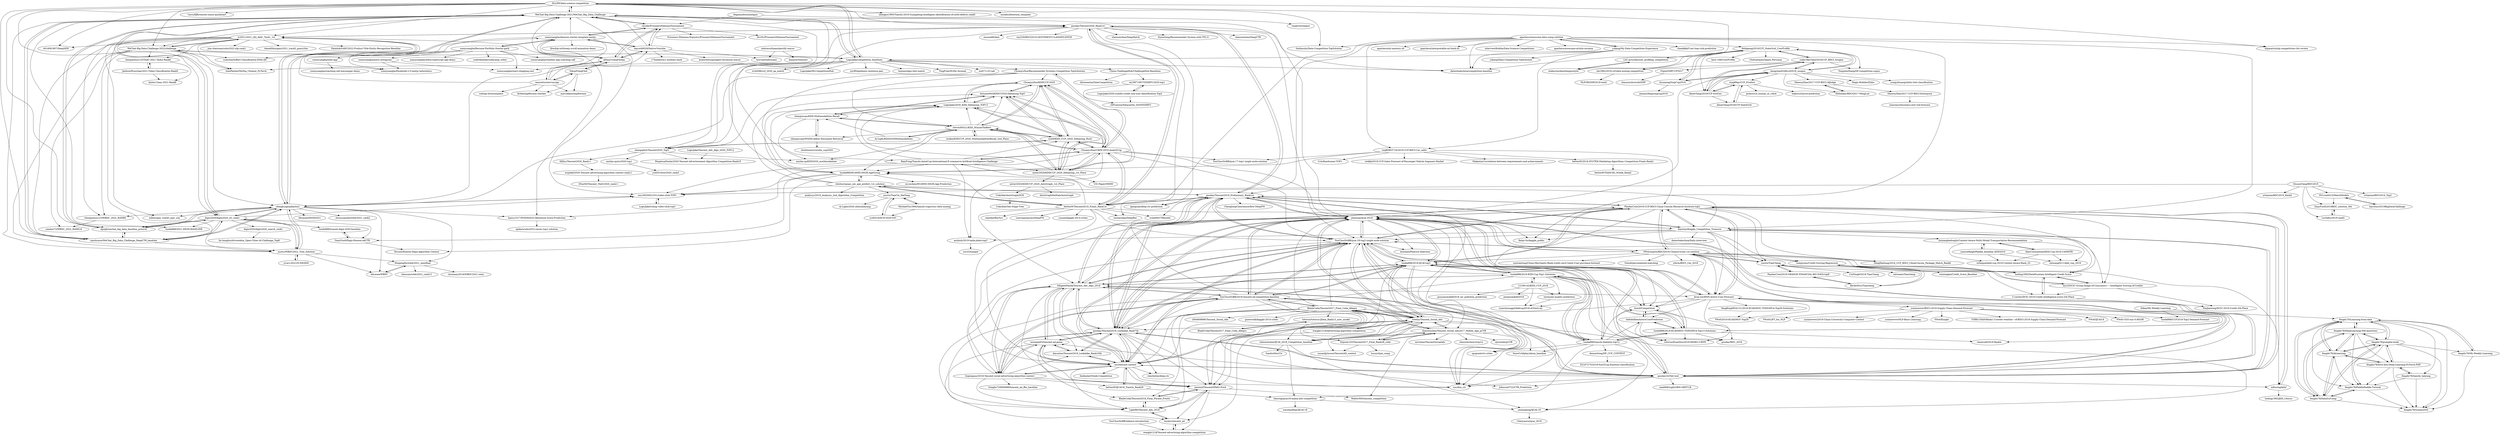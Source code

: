 digraph G {
"DLLXW/data-science-competition" -> "datawhalechina/competition-baseline" ["e"=1]
"DLLXW/data-science-competition" -> "WeChat-Big-Data-Challenge-2021/WeChat_Big_Data_Challenge"
"DLLXW/data-science-competition" -> "guoday/Tencent2020_Rank1st"
"DLLXW/data-science-competition" -> "LogicJake/competition_baselines"
"DLLXW/data-science-competition" -> "z814081807/DeepNER" ["e"=1]
"DLLXW/data-science-competition" -> "digix2020/digix2020_ctr_rank1"
"DLLXW/data-science-competition" -> "zr2021/2021_QQ_AIAC_Tack1_1st"
"DLLXW/data-science-competition" -> "CarryHJR/remote-sense-quickstart" ["e"=1]
"DLLXW/data-science-competition" -> "WeChat-Big-Data-Challenge-2022/challenge"
"DLLXW/data-science-competition" -> "Smilexuhc/Data-Competition-TopSolution" ["e"=1]
"DLLXW/data-science-competition" -> "zhpmatrix/nlp-competitions-list-review" ["e"=1]
"DLLXW/data-science-competition" -> "dpoqb/wechat_big_data_baseline_pytorch"
"DLLXW/data-science-competition" -> "zanshuxun/WeChat_Big_Data_Challenge_DeepCTR_baseline"
"DLLXW/data-science-competition" -> "zhengye1995/Tianchi-2019-Guangdong-Intelligent-identification-of-cloth-defects-rank5" ["e"=1]
"DLLXW/data-science-competition" -> "misads/detection_template"
"sonnysangha/Resume-Portfolio-Starter-pack" -> "sonnysangha/mern-instagram"
"sonnysangha/Resume-Portfolio-Starter-pack" -> "sonnysangha/Amazon-starter-template-nextjs"
"sonnysangha/Resume-Portfolio-Starter-pack" -> "sonnysangha/Facebook-2.0-nextjs-tailwindcss"
"sonnysangha/Resume-Portfolio-Starter-pack" -> "sonnysangha/react-shopping-cart"
"sonnysangha/Resume-Portfolio-Starter-pack" -> "sonnysangha/weather-app-coaching-call"
"sonnysangha/Resume-Portfolio-Starter-pack" -> "sonnysangha/todo-app"
"sonnysangha/Resume-Portfolio-Starter-pack" -> "sonnysangha/redux-typescript-app-demo"
"sonnysangha/Resume-Portfolio-Starter-pack" -> "coderkhalide/codecamp_todos"
"Autumn945/KDDCUP20-Debiasing-Top5" -> "LogicJake/2020_KDD_Debiasing_TOP13"
"Autumn945/KDDCUP20-Debiasing-Top5" -> "xuetf/KDD_CUP_2020_Debiasing_Rush"
"Autumn945/KDDCUP20-Debiasing-Top5" -> "aister2020/KDDCUP_2020_Debiasing_1st_Place"
"Autumn945/KDDCUP20-Debiasing-Top5" -> "ChuanyuXue/KDDCUP-2020"
"Autumn945/KDDCUP20-Debiasing-Top5" -> "chengsyuan/KDD-Multimodalities-Recall"
"ChuanyuXue/KDDCUP-2020" -> "xuetf/KDD_CUP_2020_Debiasing_Rush"
"ChuanyuXue/KDDCUP-2020" -> "aister2020/KDDCUP_2020_Debiasing_1st_Place"
"ChuanyuXue/KDDCUP-2020" -> "Autumn945/KDDCUP20-Debiasing-Top5"
"ChuanyuXue/KDDCUP-2020" -> "LogicJake/2020_KDD_Debiasing_TOP13"
"ChuanyuXue/KDDCUP-2020" -> "ChuanyuXue/CIKM-2019-AnalytiCup"
"ChuanyuXue/KDDCUP-2020" -> "steven95421/KDD_WinnieTheBest"
"ChuanyuXue/KDDCUP-2020" -> "zhangqibot/Tencent2020_Top5"
"LogicJake/2020_KDD_Debiasing_TOP13" -> "Autumn945/KDDCUP20-Debiasing-Top5"
"LogicJake/2020_KDD_Debiasing_TOP13" -> "xuetf/KDD_CUP_2020_Debiasing_Rush"
"LogicJake/2020_KDD_Debiasing_TOP13" -> "ChuanyuXue/KDDCUP-2020"
"LogicJake/2020_KDD_Debiasing_TOP13" -> "chengsyuan/KDD-Multimodalities-Recall"
"aister2020/KDDCUP_2020_Debiasing_1st_Place" -> "xuetf/KDD_CUP_2020_Debiasing_Rush"
"aister2020/KDDCUP_2020_Debiasing_1st_Place" -> "Autumn945/KDDCUP20-Debiasing-Top5"
"aister2020/KDDCUP_2020_Debiasing_1st_Place" -> "ChuanyuXue/KDDCUP-2020"
"aister2020/KDDCUP_2020_Debiasing_1st_Place" -> "LogicJake/2020_KDD_Debiasing_TOP13"
"aister2020/KDDCUP_2020_Debiasing_1st_Place" -> "steven95421/KDD_WinnieTheBest"
"aister2020/KDDCUP_2020_Debiasing_1st_Place" -> "ChuanyuXue/CIKM-2019-AnalytiCup"
"aister2020/KDDCUP_2020_Debiasing_1st_Place" -> "aister2020/KDDCUP_2020_AutoGraph_1st_Place"
"aister2020/KDDCUP_2020_Debiasing_1st_Place" -> "UIC-Paper/MIMN" ["e"=1]
"cxq80803716/2019-CCF-BDCI-Car_sales" -> "zwkkk/2019-CCF-Sales-Forecast-of-Passenger-Vehicle-Segment-Market"
"cxq80803716/2019-CCF-BDCI-Car_sales" -> "luoda888/HUAWEI-DIGIX-AgeGroup"
"cxq80803716/2019-CCF-BDCI-Car_sales" -> "Makaixin/Correlation-between-requirements-and-achievements" ["e"=1]
"cxq80803716/2019-CCF-BDCI-Car_sales" -> "bettenW/2018-iFLYTEK-Marketing-Algorithms-Competition-Finals-Rank1"
"cxq80803716/2019-CCF-BDCI-Car_sales" -> "PandasCute/2018-CCF-BDCI-China-Unicom-Research-Institute-top2"
"cxq80803716/2019-CCF-BDCI-Car_sales" -> "YouChouNoBB/ijcai-17-top1-single-mole-solution" ["e"=1]
"cxq80803716/2019-CCF-BDCI-Car_sales" -> "CcIsHandsome/-TOP1-"
"xuetf/KDD_CUP_2020_Debiasing_Rush" -> "ChuanyuXue/KDDCUP-2020"
"xuetf/KDD_CUP_2020_Debiasing_Rush" -> "LogicJake/2020_KDD_Debiasing_TOP13"
"xuetf/KDD_CUP_2020_Debiasing_Rush" -> "Autumn945/KDDCUP20-Debiasing-Top5"
"xuetf/KDD_CUP_2020_Debiasing_Rush" -> "aister2020/KDDCUP_2020_Debiasing_1st_Place"
"xuetf/KDD_CUP_2020_Debiasing_Rush" -> "ChuanyuXue/CIKM-2019-AnalytiCup"
"xuetf/KDD_CUP_2020_Debiasing_Rush" -> "zhangqibot/Tencent2020_Top5"
"xuetf/KDD_CUP_2020_Debiasing_Rush" -> "steven95421/KDD_WinnieTheBest"
"BladeCoda/Tencent2017_Final_Coda_Allegro" -> "freelzy/Tencent_Social_Ads"
"BladeCoda/Tencent2017_Final_Coda_Allegro" -> "shenweichen/Tencent_Social_Ads2017_Mobile_App_pCVR"
"BladeCoda/Tencent2017_Final_Coda_Allegro" -> "Dojocat-GO/Tencent2017_Final_Rank28_code"
"BladeCoda/Tencent2017_Final_Coda_Allegro" -> "shenweichen/IJCAI_2018_Competition_baseline"
"BladeCoda/Tencent2017_Final_Coda_Allegro" -> "YouChouNoBB/2018-tencent-ad-competition-baseline"
"BladeCoda/Tencent2017_Final_Coda_Allegro" -> "plantsgo/ijcai-2018"
"BladeCoda/Tencent2017_Final_Coda_Allegro" -> "YouChouNoBB/ijcai-18-top2-single-mole-solution"
"BladeCoda/Tencent2017_Final_Coda_Allegro" -> "guestwalk/kaggle-2014-criteo" ["e"=1]
"BladeCoda/Tencent2017_Final_Coda_Allegro" -> "BladeCoda/Tencent2018_Final_Phrase_Presto"
"BladeCoda/Tencent2017_Final_Coda_Allegro" -> "jiarenyf/TencentSPA02-PreA"
"BladeCoda/Tencent2017_Final_Coda_Allegro" -> "guoday/Tencent2018_Lookalike_Rank7th"
"BladeCoda/Tencent2017_Final_Coda_Allegro" -> "LightR0/Tencent_Ads_2018"
"BladeCoda/Tencent2017_Final_Coda_Allegro" -> "z564808896/Tencent_Social_Ads"
"BladeCoda/Tencent2017_Final_Coda_Allegro" -> "SnowColdplay/almm_baseline"
"BladeCoda/Tencent2017_Final_Coda_Allegro" -> "totoruo/totoruo-JData_Rank13_user_model"
"YouChouNoBB/2018-tencent-ad-competition-baseline" -> "guoday/Tencent2018_Lookalike_Rank7th"
"YouChouNoBB/2018-tencent-ad-competition-baseline" -> "YouChouNoBB/ijcai-18-top2-single-mole-solution"
"YouChouNoBB/2018-tencent-ad-competition-baseline" -> "plantsgo/ijcai-2018"
"YouChouNoBB/2018-tencent-ad-competition-baseline" -> "freelzy/Tencent_Social_Ads"
"YouChouNoBB/2018-tencent-ad-competition-baseline" -> "nzc/dnn_ctr" ["e"=1]
"YouChouNoBB/2018-tencent-ad-competition-baseline" -> "luoda888/2018-IJCAI-top3"
"YouChouNoBB/2018-tencent-ad-competition-baseline" -> "DiligentPanda/Tencent_Ads_Algo_2018"
"YouChouNoBB/2018-tencent-ad-competition-baseline" -> "liupengsay/2018-Tencent-social-advertising-algorithm-contest"
"YouChouNoBB/2018-tencent-ad-competition-baseline" -> "jiarenyf/TencentSPA02-PreA"
"YouChouNoBB/2018-tencent-ad-competition-baseline" -> "nzc/tencent-contest"
"YouChouNoBB/2018-tencent-ad-competition-baseline" -> "guoday/ctrNet-tool"
"YouChouNoBB/2018-tencent-ad-competition-baseline" -> "Johnson0722/CTR_Prediction" ["e"=1]
"YouChouNoBB/2018-tencent-ad-competition-baseline" -> "BladeCoda/Tencent2017_Final_Coda_Allegro"
"YouChouNoBB/2018-tencent-ad-competition-baseline" -> "guoday/Tencent2019_Preliminary_Rank1st"
"YouChouNoBB/2018-tencent-ad-competition-baseline" -> "loyalzc/tencent_ad"
"YouChouNoBB/ijcai-18-top2-single-mole-solution" -> "plantsgo/ijcai-2018"
"YouChouNoBB/ijcai-18-top2-single-mole-solution" -> "luoda888/2018-IJCAI-top3"
"YouChouNoBB/ijcai-18-top2-single-mole-solution" -> "YouChouNoBB/2018-tencent-ad-competition-baseline"
"YouChouNoBB/ijcai-18-top2-single-mole-solution" -> "freelzy/Tencent_Social_Ads"
"YouChouNoBB/ijcai-18-top2-single-mole-solution" -> "nzc/dnn_ctr" ["e"=1]
"YouChouNoBB/ijcai-18-top2-single-mole-solution" -> "guoday/Tencent2018_Lookalike_Rank7th"
"YouChouNoBB/ijcai-18-top2-single-mole-solution" -> "guoday/Tencent2019_Preliminary_Rank1st"
"YouChouNoBB/ijcai-18-top2-single-mole-solution" -> "duxuhao/Feature-Selection" ["e"=1]
"YouChouNoBB/ijcai-18-top2-single-mole-solution" -> "luoda888/tianchi-diabetes-top12"
"YouChouNoBB/ijcai-18-top2-single-mole-solution" -> "nzc/tencent-contest"
"YouChouNoBB/ijcai-18-top2-single-mole-solution" -> "DiligentPanda/Tencent_Ads_Algo_2018"
"YouChouNoBB/ijcai-18-top2-single-mole-solution" -> "guoday/ctrNet-tool"
"YouChouNoBB/ijcai-18-top2-single-mole-solution" -> "PandasCute/2018-CCF-BDCI-China-Unicom-Research-Institute-top2"
"YouChouNoBB/ijcai-18-top2-single-mole-solution" -> "PPshrimpGo/BDCI2018-ChinauUicom-1st-solution"
"YouChouNoBB/ijcai-18-top2-single-mole-solution" -> "liupengsay/2018-Tencent-social-advertising-algorithm-contest"
"03pie/SMPCUP2017" -> "chauncyzhu/csdnSMP"
"coderSkyChen/2016CCF_BDCI_Sougou" -> "feidapeng/2016CCF_StateGrid_UserProfile"
"coderSkyChen/2016CCF_BDCI_Sougou" -> "hengchao0248/ccf2016_sougou"
"coderSkyChen/2016CCF_BDCI_Sougou" -> "zle1992/2016-ccf-data-mining-competition"
"coderSkyChen/2016CCF_BDCI_Sougou" -> "AbnerYang/2016CCF-SouGou"
"coderSkyChen/2016CCF_BDCI_Sougou" -> "TongzheZhang/DF-competition-sogou"
"coderSkyChen/2016CCF_BDCI_Sougou" -> "03pie/SMPCUP2017"
"ShawnyXiao/2017-CCF-BDCI-AIJudge" -> "llhthinker/BDCI2017-MingLue"
"ShawnyXiao/2017-CCF-BDCI-AIJudge" -> "ShawnyXiao/2017-CCF-BDCI-Enterprise"
"wangvenn/Credit-Scoring-Regression" -> "luoling1993/DataFountain-Intelligent-Credit-Score"
"wangvenn/Credit-Scoring-Regression" -> "lzy23/DCIC-Group-Image-of-Consumers-----Intelligent-Scoring-of-Credits"
"wangvenn/Credit-Scoring-Regression" -> "renxingkai/Credit_Score_Baseline"
"wangvenn/Credit-Scoring-Regression" -> "C-rawler/DCIC-2019-Credit-intelligence-score-2th-Place"
"zr2021/2021_QQ_AIAC_Tack1_1st" -> "WeChat-Big-Data-Challenge-2022/challenge"
"zr2021/2021_QQ_AIAC_Tack1_1st" -> "chenghuige/pikachu2"
"zr2021/2021_QQ_AIAC_Tack1_1st" -> "chenjiashuo123/WBDC_2022_RANK8"
"zr2021/2021_QQ_AIAC_Tack1_1st" -> "rsanshierli/Bert-Classification-EMA-AD"
"zr2021/2021_QQ_AIAC_Tack1_1st" -> "zanshuxun/WeChat_Big_Data_Challenge_DeepCTR_baseline"
"zr2021/2021_QQ_AIAC_Tack1_1st" -> "nilboy/gaic_track3_pair_sim" ["e"=1]
"zr2021/2021_QQ_AIAC_Tack1_1st" -> "lonePatient/NeZha_Chinese_PyTorch" ["e"=1]
"zr2021/2021_QQ_AIAC_Tack1_1st" -> "daniellibin/gaiic2021_track3_querySim" ["e"=1]
"zr2021/2021_QQ_AIAC_Tack1_1st" -> "DataArk/GAIIC2022-Product-Title-Entity-Recognition-Baseline"
"zr2021/2021_QQ_AIAC_Tack1_1st" -> "guoday/Tencent2020_Rank1st"
"zr2021/2021_QQ_AIAC_Tack1_1st" -> "z814081807/DeepNER" ["e"=1]
"zr2021/2021_QQ_AIAC_Tack1_1st" -> "chenjiashuo123/TAAC-2021-Task2-Rank6"
"zr2021/2021_QQ_AIAC_Tack1_1st" -> "jzm-chairman/sohu2022-nlp-rank1"
"zr2021/2021_QQ_AIAC_Tack1_1st" -> "juzstu/WBDC2021_Tree_Solution"
"zr2021/2021_QQ_AIAC_Tack1_1st" -> "hansu1017/WSDM2022-Retention-Score-Prediction"
"Aayush9029/Native-Youtube" -> "sonnysangha/Amazon-starter-template-nextjs"
"Aayush9029/Native-Youtube" -> "carykh/PrisonersDilemmaTournament"
"Aayush9029/Native-Youtube" -> "WeChat-Big-Data-Challenge-2021/WeChat_Big_Data_Challenge"
"Aayush9029/Native-Youtube" -> "17hoehbr/m1-multimc-hack" ["e"=1]
"Aayush9029/Native-Youtube" -> "kramred/ungoogled-chromium-macos" ["e"=1]
"Aayush9029/Native-Youtube" -> "alfonsrv/impf-botpy"
"Aayush9029/Native-Youtube" -> "tyirvine/Informant"
"alfonsrv/impf-botpy" -> "iamnotturner/vaccipy"
"alfonsrv/impf-botpy" -> "TobseF/impf-bot"
"alfonsrv/impf-botpy" -> "carykh/PrisonersDilemmaTournament"
"alfonsrv/impf-botpy" -> "Aayush9029/Native-Youtube"
"alfonsrv/impf-botpy" -> "WeChat-Big-Data-Challenge-2021/WeChat_Big_Data_Challenge"
"alfonsrv/impf-botpy" -> "sonnysangha/Amazon-starter-template-nextjs"
"iamnotturner/vaccipy" -> "alfonsrv/impf-botpy"
"iamnotturner/vaccipy" -> "TobseF/impf-bot"
"iamnotturner/vaccipy" -> "marcoklein/impftermin"
"iamnotturner/vaccipy" -> "rodrigo-brito/ninjabot" ["e"=1]
"iamnotturner/vaccipy" -> "lk3de/impftermin-checker"
"iamnotturner/vaccipy" -> "Aayush9029/Native-Youtube"
"iamnotturner/vaccipy" -> "sonnysangha/Amazon-starter-template-nextjs"
"LogicJake/2020-yizhifu-credit-risk-user-identification-Top2" -> "wj19971997/YIZHIFU2020-top1"
"LogicJake/2020-yizhifu-credit-risk-user-identification-Top2" -> "cXPromise/Datacastle_2020YIZHIFU"
"drop-out/RNN-Active-User-Forecast" -> "chantcalf/2018-Rank4-"
"drop-out/RNN-Active-User-Forecast" -> "linxid/Competition"
"drop-out/RNN-Active-User-Forecast" -> "hellobilllee/ActiveUserPrediction"
"drop-out/RNN-Active-User-Forecast" -> "plantsgo/ijcai-2018"
"drop-out/RNN-Active-User-Forecast" -> "luoda888/2018-IJCAI-top3"
"drop-out/RNN-Active-User-Forecast" -> "luoda888/2018-KUAISHOU-TSINGHUA-Top13-Solutions"
"drop-out/RNN-Active-User-Forecast" -> "nzc/tencent-contest"
"drop-out/RNN-Active-User-Forecast" -> "FNo0/2018-KUAISHOU-Top28"
"drop-out/RNN-Active-User-Forecast" -> "PandasCute/2018-CCF-BDCI-China-Unicom-Research-Institute-top2"
"drop-out/RNN-Active-User-Forecast" -> "yuxiaowww/BDCI-2018-Supply-Chain-Demand-Forecast"
"drop-out/RNN-Active-User-Forecast" -> "totoruo/KuaiShou2018-RANK13-RNN"
"drop-out/RNN-Active-User-Forecast" -> "YangKing0834131/2018-KUAISHOU-TSINGHUA-Top28-Solutions-"
"guoday/Tencent2019_Preliminary_Rank1st" -> "bettenW/Tencent2019_Finals_Rank1st"
"guoday/Tencent2019_Preliminary_Rank1st" -> "guoday/Tencent2020_Rank1st"
"guoday/Tencent2019_Preliminary_Rank1st" -> "YouChouNoBB/ijcai-18-top2-single-mole-solution"
"guoday/Tencent2019_Preliminary_Rank1st" -> "guoday/ctrNet-tool"
"guoday/Tencent2019_Preliminary_Rank1st" -> "dayeren/Kaggle_Competition_Treasure"
"guoday/Tencent2019_Preliminary_Rank1st" -> "plantsgo/ijcai-2018"
"guoday/Tencent2019_Preliminary_Rank1st" -> "DiligentPanda/Tencent_Ads_Algo_2018"
"guoday/Tencent2019_Preliminary_Rank1st" -> "guoday/Tencent2018_Lookalike_Rank7th"
"guoday/Tencent2019_Preliminary_Rank1st" -> "chizhu/yiguan_sex_age_predict_1st_solution"
"guoday/Tencent2019_Preliminary_Rank1st" -> "nzc/tencent-contest"
"guoday/Tencent2019_Preliminary_Rank1st" -> "wzhe06/CTRmodel" ["e"=1]
"guoday/Tencent2019_Preliminary_Rank1st" -> "PandasCute/2018-CCF-BDCI-China-Unicom-Research-Institute-top2"
"guoday/Tencent2019_Preliminary_Rank1st" -> "nzc/dnn_ctr" ["e"=1]
"guoday/Tencent2019_Preliminary_Rank1st" -> "ChenglongChen/tensorflow-DeepFM" ["e"=1]
"guoday/Tencent2019_Preliminary_Rank1st" -> "qiaoguan/deep-ctr-prediction" ["e"=1]
"hellobilllee/ActiveUserPrediction" -> "linxid/Competition"
"hellobilllee/ActiveUserPrediction" -> "luoda888/2018-KUAISHOU-TSINGHUA-Top13-Solutions"
"hellobilllee/ActiveUserPrediction" -> "guoday/BDC_2018"
"hellobilllee/ActiveUserPrediction" -> "totoruo/KuaiShou2018-RANK13-RNN"
"linxid/Competition" -> "hellobilllee/ActiveUserPrediction"
"linxid/Competition" -> "guoday/BDC_2018"
"linxid/Competition" -> "totoruo/KuaiShou2018-RANK13-RNN"
"luoda888/2018-KDD-Cup-Top1-Solutions" -> "12190143/KDD_CUP_2018"
"luoda888/2018-KDD-Cup-Top1-Solutions" -> "luoda888/2018-IJCAI-top3"
"luoda888/2018-KDD-Cup-Top1-Solutions" -> "luoda888/2018-KUAISHOU-TSINGHUA-Top13-Solutions"
"luoda888/2018-KDD-Cup-Top1-Solutions" -> "ryancheunggit/kddcup2018-of-fresh-air"
"luoda888/2018-KDD-Cup-Top1-Solutions" -> "luoda888/tianchi-diabetes-top12"
"luoda888/2018-KDD-Cup-Top1-Solutions" -> "txytju/air-quality-prediction"
"luoda888/2018-KDD-Cup-Top1-Solutions" -> "plantsgo/ijcai-2018"
"luoda888/2018-KDD-Cup-Top1-Solutions" -> "DiligentPanda/Tencent_Ads_Algo_2018"
"luoda888/2018-KDD-Cup-Top1-Solutions" -> "guoday/ctrNet-tool"
"luoda888/2018-KDD-Cup-Top1-Solutions" -> "nzc/tencent-contest"
"luoda888/2018-KDD-Cup-Top1-Solutions" -> "linxid/Competition"
"luoda888/2018-KDD-Cup-Top1-Solutions" -> "YouChouNoBB/ijcai-18-top2-single-mole-solution"
"luoda888/2018-KUAISHOU-TSINGHUA-Top13-Solutions" -> "hellobilllee/ActiveUserPrediction"
"luoda888/2018-KUAISHOU-TSINGHUA-Top13-Solutions" -> "totoruo/KuaiShou2018-RANK13-RNN"
"luoda888/2018-KUAISHOU-TSINGHUA-Top13-Solutions" -> "linxid/Competition"
"luoda888/2018-KUAISHOU-TSINGHUA-Top13-Solutions" -> "guoday/BDC_2018"
"luoda888/2018-KUAISHOU-TSINGHUA-Top13-Solutions" -> "drop-out/RNN-Active-User-Forecast"
"luoda888/2018-KUAISHOU-TSINGHUA-Top13-Solutions" -> "luoda888/2018-IJCAI-top3"
"luoda888/2018-KUAISHOU-TSINGHUA-Top13-Solutions" -> "luoda888/2018-KDD-Cup-Top1-Solutions"
"luoda888/2018-KUAISHOU-TSINGHUA-Top13-Solutions" -> "chantcalf/2018-Rank4-"
"luoda888/2018-KUAISHOU-TSINGHUA-Top13-Solutions" -> "luoda888/tianchi-diabetes-top12"
"guoday/Tencent2018_Lookalike_Rank7th" -> "nzc/tencent-contest"
"guoday/Tencent2018_Lookalike_Rank7th" -> "DiligentPanda/Tencent_Ads_Algo_2018"
"guoday/Tencent2018_Lookalike_Rank7th" -> "guoday/ctrNet-tool"
"guoday/Tencent2018_Lookalike_Rank7th" -> "keyunluo/Tencent2018_Lookalike_Rank10th"
"guoday/Tencent2018_Lookalike_Rank7th" -> "ouwenjie03/tencent-ad-game"
"guoday/Tencent2018_Lookalike_Rank7th" -> "liupengsay/2018-Tencent-social-advertising-algorithm-contest"
"guoday/Tencent2018_Lookalike_Rank7th" -> "YouChouNoBB/2018-tencent-ad-competition-baseline"
"guoday/Tencent2018_Lookalike_Rank7th" -> "nzc/dnn_ctr" ["e"=1]
"guoday/Tencent2018_Lookalike_Rank7th" -> "plantsgo/ijcai-2018"
"guoday/Tencent2018_Lookalike_Rank7th" -> "luoda888/2018-IJCAI-top3"
"guoday/Tencent2018_Lookalike_Rank7th" -> "jiarenyf/TencentSPA02-PreA"
"guoday/Tencent2018_Lookalike_Rank7th" -> "YouChouNoBB/ijcai-18-top2-single-mole-solution"
"guoday/Tencent2018_Lookalike_Rank7th" -> "PandasCute/2018-CCF-BDCI-China-Unicom-Research-Institute-top2"
"guoday/Tencent2018_Lookalike_Rank7th" -> "guoday/Tencent2019_Preliminary_Rank1st"
"guoday/Tencent2018_Lookalike_Rank7th" -> "charleshm/deep-ctr"
"keyunluo/Tencent2018_Lookalike_Rank10th" -> "guoday/Tencent2018_Lookalike_Rank7th"
"keyunluo/Tencent2018_Lookalike_Rank10th" -> "nzc/tencent-contest"
"keyunluo/Tencent2018_Lookalike_Rank10th" -> "ouwenjie03/tencent-ad-game"
"hengchao0248/ccf2016_sougou" -> "feidapeng/2016CCF_StateGrid_UserProfile"
"hengchao0248/ccf2016_sougou" -> "AbnerYang/2016CCF-SouGou"
"hengchao0248/ccf2016_sougou" -> "liyumeng/SmpCup2016"
"hengchao0248/ccf2016_sougou" -> "coderSkyChen/2016CCF_BDCI_Sougou"
"hengchao0248/ccf2016_sougou" -> "ShawnyXiao/2017-CCF-BDCI-AIJudge"
"hengchao0248/ccf2016_sougou" -> "llhthinker/BDCI2017-MingLue"
"hengchao0248/ccf2016_sougou" -> "plantsgo/ijcai-2018"
"hengchao0248/ccf2016_sougou" -> "Magic-Bubble/Zhihu" ["e"=1]
"hengchao0248/ccf2016_sougou" -> "yongyehuang/zhihu-text-classification" ["e"=1]
"hengchao0248/ccf2016_sougou" -> "xing89qs/CCF_Product"
"chizhu/yiguan_sex_age_predict_1st_solution" -> "luoda888/HUAWEI-DIGIX-AgeGroup"
"chizhu/yiguan_sex_age_predict_1st_solution" -> "guoday/Tencent2019_Preliminary_Rank1st"
"chizhu/yiguan_sex_age_predict_1st_solution" -> "bettenW/Tencent2019_Finals_Rank1st"
"chizhu/yiguan_sex_age_predict_1st_solution" -> "analysys/2018_Analysys_2nd_Algorithm_Competition"
"chizhu/yiguan_sex_age_predict_1st_solution" -> "Autumn945/KDDCUP20-Debiasing-Top5"
"chizhu/yiguan_sex_age_predict_1st_solution" -> "LogicJake/2020_KDD_Debiasing_TOP13"
"chizhu/yiguan_sex_age_predict_1st_solution" -> "juzstu/TianChi_HaiYang"
"chizhu/yiguan_sex_age_predict_1st_solution" -> "ouc16020021031/video-click-TOP1"
"cmlaughing/IJCAI-18" -> "Chenyaorui/ijcai_2018"
"jiarenyf/TencentSPA02-PreA" -> "LightR0/Tencent_Ads_2018"
"jiarenyf/TencentSPA02-PreA" -> "wangle1218/Tencent-advertising-algorithm-competition"
"jiarenyf/TencentSPA02-PreA" -> "loyalzc/tencent_ad"
"jiarenyf/TencentSPA02-PreA" -> "BladeCoda/Tencent2018_Final_Phrase_Presto"
"jiarenyf/TencentSPA02-PreA" -> "Walter000/tencent_competition"
"nzc/tencent-contest" -> "ouwenjie03/tencent-ad-game"
"nzc/tencent-contest" -> "guoday/Tencent2018_Lookalike_Rank7th"
"nzc/tencent-contest" -> "liupengsay/2018-Tencent-social-advertising-algorithm-contest"
"nzc/tencent-contest" -> "DiligentPanda/Tencent_Ads_Algo_2018"
"nzc/tencent-contest" -> "keyunluo/Tencent2018_Lookalike_Rank10th"
"nzc/tencent-contest" -> "guoday/ctrNet-tool"
"nzc/tencent-contest" -> "nzc/dnn_ctr" ["e"=1]
"nzc/tencent-contest" -> "jiarenyf/TencentSPA02-PreA"
"nzc/tencent-contest" -> "bettenW/IJCAI18_Tianchi_Rank29"
"nzc/tencent-contest" -> "plantsgo/ijcai-2018"
"nzc/tencent-contest" -> "YouChouNoBB/ijcai-18-top2-single-mole-solution"
"nzc/tencent-contest" -> "charleshm/deep-ctr"
"nzc/tencent-contest" -> "LightR0/Tencent_Ads_2018"
"nzc/tencent-contest" -> "freelzy/Tencent_Social_Ads"
"nzc/tencent-contest" -> "fanfanda/OGeek-Competition"
"plantsgo/ijcai-2018" -> "YouChouNoBB/ijcai-18-top2-single-mole-solution"
"plantsgo/ijcai-2018" -> "luoda888/2018-IJCAI-top3"
"plantsgo/ijcai-2018" -> "duxuhao/Feature-Selection" ["e"=1]
"plantsgo/ijcai-2018" -> "DiligentPanda/Tencent_Ads_Algo_2018"
"plantsgo/ijcai-2018" -> "guoday/Tencent2018_Lookalike_Rank7th"
"plantsgo/ijcai-2018" -> "YouChouNoBB/2018-tencent-ad-competition-baseline"
"plantsgo/ijcai-2018" -> "dayeren/Kaggle_Competition_Treasure"
"plantsgo/ijcai-2018" -> "luoda888/tianchi-diabetes-top12"
"plantsgo/ijcai-2018" -> "nzc/tencent-contest"
"plantsgo/ijcai-2018" -> "drop-out/RNN-Active-User-Forecast"
"plantsgo/ijcai-2018" -> "PandasCute/2018-CCF-BDCI-China-Unicom-Research-Institute-top2"
"plantsgo/ijcai-2018" -> "guoday/Tencent2019_Preliminary_Rank1st"
"plantsgo/ijcai-2018" -> "nzc/dnn_ctr" ["e"=1]
"plantsgo/ijcai-2018" -> "PPshrimpGo/BDCI2018-ChinauUicom-1st-solution"
"plantsgo/ijcai-2018" -> "freelzy/Tencent_Social_Ads"
"DiligentPanda/Tencent_Ads_Algo_2018" -> "guoday/Tencent2018_Lookalike_Rank7th"
"DiligentPanda/Tencent_Ads_Algo_2018" -> "nzc/tencent-contest"
"DiligentPanda/Tencent_Ads_Algo_2018" -> "ouwenjie03/tencent-ad-game"
"DiligentPanda/Tencent_Ads_Algo_2018" -> "liupengsay/2018-Tencent-social-advertising-algorithm-contest"
"DiligentPanda/Tencent_Ads_Algo_2018" -> "plantsgo/ijcai-2018"
"DiligentPanda/Tencent_Ads_Algo_2018" -> "keyunluo/Tencent2018_Lookalike_Rank10th"
"DiligentPanda/Tencent_Ads_Algo_2018" -> "guoday/ctrNet-tool"
"DiligentPanda/Tencent_Ads_Algo_2018" -> "guoday/Tencent2019_Preliminary_Rank1st"
"DiligentPanda/Tencent_Ads_Algo_2018" -> "LightR0/Tencent_Ads_2018"
"DiligentPanda/Tencent_Ads_Algo_2018" -> "YouChouNoBB/ijcai-18-top2-single-mole-solution"
"DiligentPanda/Tencent_Ads_Algo_2018" -> "luoda888/2018-IJCAI-top3"
"DiligentPanda/Tencent_Ads_Algo_2018" -> "YouChouNoBB/2018-tencent-ad-competition-baseline"
"DiligentPanda/Tencent_Ads_Algo_2018" -> "jiarenyf/TencentSPA02-PreA"
"DiligentPanda/Tencent_Ads_Algo_2018" -> "drop-out/RNN-Active-User-Forecast"
"DiligentPanda/Tencent_Ads_Algo_2018" -> "luoda888/2018-KDD-Cup-Top1-Solutions"
"LogicJake/competition_baselines" -> "China-ChallengeHub/ChallengeHub-Baselines"
"LogicJake/competition_baselines" -> "datawhalechina/competition-baseline" ["e"=1]
"LogicJake/competition_baselines" -> "zui0711/Z-Lab"
"LogicJake/competition_baselines" -> "lonePatient/NeZha_Chinese_PyTorch" ["e"=1]
"LogicJake/competition_baselines" -> "xv44586/ccf_2020_qa_match" ["e"=1]
"LogicJake/competition_baselines" -> "WeChat-Big-Data-Challenge-2022/challenge"
"LogicJake/competition_baselines" -> "LogicJake/MLCompetitionHub"
"LogicJake/competition_baselines" -> "WeChat-Big-Data-Challenge-2021/WeChat_Big_Data_Challenge"
"LogicJake/competition_baselines" -> "DLLXW/data-science-competition"
"LogicJake/competition_baselines" -> "chenghuige/pikachu2"
"LogicJake/competition_baselines" -> "zzy99/epidemic-sentence-pair" ["e"=1]
"LogicJake/competition_baselines" -> "bojone/oppo-text-match" ["e"=1]
"LogicJake/competition_baselines" -> "ChuanyuXue/Recommender-Systems-Competition-TopSolutions"
"LogicJake/competition_baselines" -> "zhangqibot/Tencent2020_Top5"
"LogicJake/competition_baselines" -> "TingFree/NLPer-Arsenal" ["e"=1]
"yzkang/My-Data-Competition-Experience" -> "yzkang/Data-Competition-TopSolution"
"yzkang/My-Data-Competition-Experience" -> "cxq80803716/2019-CCF-BDCI-Car_sales"
"yzkang/My-Data-Competition-Experience" -> "apachecn/awesome-data-comp-solution"
"yzkang/My-Data-Competition-Experience" -> "LogicJake/competition_baselines"
"yzkang/My-Data-Competition-Experience" -> "datawhalechina/competition-baseline" ["e"=1]
"ZanyFun9/Digix-Huawei-adCTR" -> "luoda888/huawei-digix-2020-baseline"
"ZanyFun9/Digix-Huawei-adCTR" -> "Tersaiz/Huawei-Digix-Algorithm-Contest"
"bettenW/IJCAI18_Tianchi_Rank29" -> "classtag/ijcai18-mama-ads-competition"
"bettenW/IJCAI18_Tianchi_Rank29" -> "nzc/tencent-contest"
"digix2020/digix2020_ctr_rank1" -> "digix2020/digix2020_search_rank1"
"digix2020/digix2020_ctr_rank1" -> "juzstu/WBDC2021_Tree_Solution"
"digix2020/digix2020_ctr_rank1" -> "zanshuxun/WeChat_Big_Data_Challenge_DeepCTR_baseline"
"digix2020/digix2020_ctr_rank1" -> "ZanyFun9/Digix-Huawei-adCTR"
"digix2020/digix2020_ctr_rank1" -> "chenghuige/pikachu2"
"digix2020/digix2020_ctr_rank1" -> "WeChat-Big-Data-Challenge-2021/WeChat_Big_Data_Challenge"
"digix2020/digix2020_ctr_rank1" -> "dpoqb/wechat_big_data_baseline_pytorch"
"digix2020/digix2020_ctr_rank1" -> "luoda888/huawei-digix-2020-baseline"
"digix2020/digix2020_ctr_rank1" -> "luoda888/2021-DIGIX-BASELINE"
"digix2020/digix2020_ctr_rank1" -> "ouc16020021031/video-click-TOP1"
"luoda888/huawei-digix-2020-baseline" -> "ZanyFun9/Digix-Huawei-adCTR"
"PandasCute/2018-ORANGE-FINANCIAL-BIG-DATA-top9" -> "BirderEric/Tiancheng"
"PandasCute/2018-ORANGE-FINANCIAL-BIG-DATA-top9" -> "juzstu/TianCheng"
"ji1ai1/202105-WEIXIN" -> "juzstu/WBDC2021_Tree_Solution"
"juzstu/WBDC2021_Tree_Solution" -> "ji1ai1/202105-WEIXIN"
"juzstu/WBDC2021_Tree_Solution" -> "digix2020/digix2020_ctr_rank1"
"juzstu/WBDC2021_Tree_Solution" -> "librauee/WBDC"
"juzstu/WBDC2021_Tree_Solution" -> "chenghuige/pikachu2"
"juzstu/WBDC2021_Tree_Solution" -> "HuipengXu/wbdc2021_semifinal"
"guoday/ctrNet-tool" -> "guoday/Tencent2018_Lookalike_Rank7th"
"guoday/ctrNet-tool" -> "nzc/tencent-contest"
"guoday/ctrNet-tool" -> "PandasCute/2018-CCF-BDCI-China-Unicom-Research-Institute-top2"
"guoday/ctrNet-tool" -> "guoday/Tencent2019_Preliminary_Rank1st"
"guoday/ctrNet-tool" -> "dayeren/Kaggle_Competition_Treasure"
"guoday/ctrNet-tool" -> "DiligentPanda/Tencent_Ads_Algo_2018"
"guoday/ctrNet-tool" -> "nzc/dnn_ctr" ["e"=1]
"guoday/ctrNet-tool" -> "PPshrimpGo/BDCI2018-ChinauUicom-1st-solution"
"guoday/ctrNet-tool" -> "YouChouNoBB/ijcai-18-top2-single-mole-solution"
"guoday/ctrNet-tool" -> "plantsgo/ijcai-2018"
"guoday/ctrNet-tool" -> "neal668/LightGBM-GBDT-LR" ["e"=1]
"guoday/ctrNet-tool" -> "luoda888/2018-IJCAI-top3"
"guoday/ctrNet-tool" -> "ouwenjie03/tencent-ad-game"
"guoday/ctrNet-tool" -> "Johnson0722/CTR_Prediction" ["e"=1]
"guoday/ctrNet-tool" -> "infturing/kdxf"
"jiuxianghedonglu/Context-Aware-Multi-Modal-Transportation-Recommendation" -> "yaoxuefeng6/Paddle_baseline_KDD2019"
"jiuxianghedonglu/Context-Aware-Multi-Modal-Transportation-Recommendation" -> "AlanConstantine/KDD-Cup-2019-CAMMTR"
"jiuxianghedonglu/Context-Aware-Multi-Modal-Transportation-Recommendation" -> "shiwang0211/kdd_cup_2019"
"jiuxianghedonglu/Context-Aware-Multi-Modal-Transportation-Recommendation" -> "isthegoal/kdd-cup-2019-Context-Aware-Rank_23"
"ShusenTang/BDC2019" -> "ZanyFun9/2019BDC_solution_4th"
"ShusenTang/BDC2019" -> "P01son6415/MatchModels"
"ShusenTang/BDC2019" -> "srtianxia/BDC2019_Top2"
"ShusenTang/BDC2019" -> "srtianxia/BDC2019_Rank2"
"ShusenTang/BDC2019" -> "LiuYaKu/2019-rank5"
"ShusenTang/BDC2019" -> "ouc16020021031/video-click-TOP1"
"lzy23/DCIC-Group-Image-of-Consumers-----Intelligent-Scoring-of-Credits" -> "luoling1993/DataFountain-Intelligent-Credit-Score"
"lzy23/DCIC-Group-Image-of-Consumers-----Intelligent-Scoring-of-Credits" -> "wangvenn/Credit-Scoring-Regression"
"lzy23/DCIC-Group-Image-of-Consumers-----Intelligent-Scoring-of-Credits" -> "C-rawler/DCIC-2019-Credit-intelligence-score-2th-Place"
"lzy23/DCIC-Group-Image-of-Consumers-----Intelligent-Scoring-of-Credits" -> "PanJianning/DCIC-2019-Credit-2th-Place"
"LightR0/Tencent_Ads_2018" -> "jiarenyf/TencentSPA02-PreA"
"LightR0/Tencent_Ads_2018" -> "loyalzc/tencent_ad"
"LightR0/Tencent_Ads_2018" -> "BladeCoda/Tencent2018_Final_Phrase_Presto"
"PandasCute/2018-CCF-BDCI-China-Unicom-Research-Institute-top2" -> "PPshrimpGo/BDCI2018-ChinauUicom-1st-solution"
"PandasCute/2018-CCF-BDCI-China-Unicom-Research-Institute-top2" -> "infturing/kdxf"
"PandasCute/2018-CCF-BDCI-China-Unicom-Research-Institute-top2" -> "guoday/ctrNet-tool"
"PandasCute/2018-CCF-BDCI-China-Unicom-Research-Institute-top2" -> "dayeren/Kaggle_Competition_Treasure"
"PandasCute/2018-CCF-BDCI-China-Unicom-Research-Institute-top2" -> "plantsgo/ijcai-2018"
"PandasCute/2018-CCF-BDCI-China-Unicom-Research-Institute-top2" -> "ZengHaihong/2018_CCF_BDCI_ChinaUnicom_Package_Match_Rank6"
"PandasCute/2018-CCF-BDCI-China-Unicom-Research-Institute-top2" -> "guoday/Tencent2018_Lookalike_Rank7th"
"PandasCute/2018-CCF-BDCI-China-Unicom-Research-Institute-top2" -> "linxid/Competition"
"PandasCute/2018-CCF-BDCI-China-Unicom-Research-Institute-top2" -> "lzy23/DCIC-Group-Image-of-Consumers-----Intelligent-Scoring-of-Credits"
"PandasCute/2018-CCF-BDCI-China-Unicom-Research-Institute-top2" -> "luoda888/2018-IJCAI-top3"
"PandasCute/2018-CCF-BDCI-China-Unicom-Research-Institute-top2" -> "drop-out/RNN-Active-User-Forecast"
"PandasCute/2018-CCF-BDCI-China-Unicom-Research-Institute-top2" -> "YouChouNoBB/ijcai-18-top2-single-mole-solution"
"PandasCute/2018-CCF-BDCI-China-Unicom-Research-Institute-top2" -> "juzstu/TianCheng"
"PandasCute/2018-CCF-BDCI-China-Unicom-Research-Institute-top2" -> "luoling1993/DataFountain-Intelligent-Credit-Score"
"PandasCute/2018-CCF-BDCI-China-Unicom-Research-Institute-top2" -> "guoday/Tencent2019_Preliminary_Rank1st"
"fengdu78/DeepLearning-500-questions" -> "fengdu78/pumpkin-book"
"fengdu78/DeepLearning-500-questions" -> "fengdu78/AiLearning"
"fengdu78/DeepLearning-500-questions" -> "fengdu78/Learning-from-data"
"fengdu78/DeepLearning-500-questions" -> "fengdu78/DataSciComp"
"fengdu78/DeepLearning-500-questions" -> "fengdu78/Dive-Into-Deep-Learning-PyTorch-PDF"
"fengdu78/DeepLearning-500-questions" -> "fengdu78/PaddlePaddle-Tutorial"
"chenghuige/pikachu2" -> "zr2021/2021_QQ_AIAC_Tack1_1st"
"chenghuige/pikachu2" -> "HuipengXu/wbdc2021_semifinal"
"chenghuige/pikachu2" -> "hansu1017/WSDM2022-Retention-Score-Prediction"
"chenghuige/pikachu2" -> "juzstu/WBDC2021_Tree_Solution"
"chenghuige/pikachu2" -> "digix2020/digix2020_ctr_rank1"
"chenghuige/pikachu2" -> "zanshuxun/WeChat_Big_Data_Challenge_DeepCTR_baseline"
"chenghuige/pikachu2" -> "dpoqb/wechat_big_data_baseline_pytorch"
"chenghuige/pikachu2" -> "ouc16020021031/video-click-TOP1"
"chenghuige/pikachu2" -> "zhouyuanzhe/wbdc2021_rank2"
"chenghuige/pikachu2" -> "librauee/WBDC"
"chenghuige/pikachu2" -> "librauee/DIGIX2021"
"chenghuige/pikachu2" -> "chenjiashuo123/WBDC_2022_RANK8"
"chenghuige/pikachu2" -> "nilboy/gaic_track3_pair_sim" ["e"=1]
"chenghuige/pikachu2" -> "WeChat-Big-Data-Challenge-2021/WeChat_Big_Data_Challenge"
"ChuanyuXue/Recommender-Systems-Competition-TopSolutions" -> "ChuanyuXue/CIKM-2019-AnalytiCup"
"ChuanyuXue/Recommender-Systems-Competition-TopSolutions" -> "ChuanyuXue/KDDCUP-2020"
"ChuanyuXue/Recommender-Systems-Competition-TopSolutions" -> "chenghuige/pikachu2"
"ChuanyuXue/Recommender-Systems-Competition-TopSolutions" -> "RainFung/Tianchi-AntaiCup-International-E-commerce-Artificial-Intelligence-Challenge"
"ChuanyuXue/Recommender-Systems-Competition-TopSolutions" -> "steven95421/KDD_WinnieTheBest"
"LSC-priscilla/user_profiling_competition" -> "otakurice/danshengoustyle"
"otakurice/danshengoustyle" -> "LSC-priscilla/user_profiling_competition"
"12190143/KDD_CUP_2018" -> "luoda888/2018-KDD-Cup-Top1-Solutions"
"12190143/KDD_CUP_2018" -> "ryancheunggit/kddcup2018-of-fresh-air"
"12190143/KDD_CUP_2018" -> "txytju/air-quality-prediction"
"12190143/KDD_CUP_2018" -> "piupiuup/kdd2018"
"12190143/KDD_CUP_2018" -> "pouyaesm/kdd2018_air_pollution_prediction"
"guoday/Tencent2020_Rank1st" -> "guoday/Tencent2019_Preliminary_Rank1st"
"guoday/Tencent2020_Rank1st" -> "bettenW/Tencent2019_Finals_Rank1st"
"guoday/Tencent2020_Rank1st" -> "zhangqibot/Tencent2020_Top5"
"guoday/Tencent2020_Rank1st" -> "luoda888/HUAWEI-DIGIX-AgeGroup"
"guoday/Tencent2020_Rank1st" -> "shenweichen/DeepMatch" ["e"=1]
"guoday/Tencent2020_Rank1st" -> "zr2021/2021_QQ_AIAC_Tack1_1st"
"guoday/Tencent2020_Rank1st" -> "WeChat-Big-Data-Challenge-2021/WeChat_Big_Data_Challenge"
"guoday/Tencent2020_Rank1st" -> "imsheridan/DeepRec" ["e"=1]
"guoday/Tencent2020_Rank1st" -> "ZiyaoGeng/Recommender-System-with-TF2.0" ["e"=1]
"guoday/Tencent2020_Rank1st" -> "qiaoguan/deep-ctr-prediction" ["e"=1]
"guoday/Tencent2020_Rank1st" -> "shenweichen/DeepCTR" ["e"=1]
"guoday/Tencent2020_Rank1st" -> "mouna99/dien" ["e"=1]
"guoday/Tencent2020_Rank1st" -> "datawhalechina/competition-baseline" ["e"=1]
"guoday/Tencent2020_Rank1st" -> "YouChouNoBB/ijcai-18-top2-single-mole-solution"
"guoday/Tencent2020_Rank1st" -> "cxy229/BDCI2019-SENTIMENT-CLASSIFICATION" ["e"=1]
"luoda888/2018-IJCAI-top3" -> "plantsgo/ijcai-2018"
"luoda888/2018-IJCAI-top3" -> "YouChouNoBB/ijcai-18-top2-single-mole-solution"
"luoda888/2018-IJCAI-top3" -> "luoda888/tianchi-diabetes-top12"
"luoda888/2018-IJCAI-top3" -> "luoda888/2018-KDD-Cup-Top1-Solutions"
"luoda888/2018-IJCAI-top3" -> "guoday/Tencent2018_Lookalike_Rank7th"
"luoda888/2018-IJCAI-top3" -> "drop-out/RNN-Active-User-Forecast"
"luoda888/2018-IJCAI-top3" -> "freelzy/Tencent_Social_Ads"
"luoda888/2018-IJCAI-top3" -> "linxid/Competition"
"luoda888/2018-IJCAI-top3" -> "shenweichen/IJCAI_2018_Competition_baseline"
"luoda888/2018-IJCAI-top3" -> "PandasCute/2018-CCF-BDCI-China-Unicom-Research-Institute-top2"
"luoda888/2018-IJCAI-top3" -> "YouChouNoBB/2018-tencent-ad-competition-baseline"
"luoda888/2018-IJCAI-top3" -> "luoda888/2018-KUAISHOU-TSINGHUA-Top13-Solutions"
"luoda888/2018-IJCAI-top3" -> "jiarenyf/TencentSPA02-PreA"
"luoda888/2018-IJCAI-top3" -> "DiligentPanda/Tencent_Ads_Algo_2018"
"luoda888/2018-IJCAI-top3" -> "shenweichen/Tencent_Social_Ads2017_Mobile_App_pCVR"
"RainFung/Tianchi-AntaiCup-International-E-commerce-Artificial-Intelligence-Challenge" -> "ChuanyuXue/CIKM-2019-AnalytiCup"
"RainFung/Tianchi-AntaiCup-International-E-commerce-Artificial-Intelligence-Challenge" -> "LogicJake/2020_KDD_Debiasing_TOP13"
"RainFung/Tianchi-AntaiCup-International-E-commerce-Artificial-Intelligence-Challenge" -> "xuetf/KDD_CUP_2020_Debiasing_Rush"
"RainFung/Tianchi-AntaiCup-International-E-commerce-Artificial-Intelligence-Challenge" -> "aister2020/KDDCUP_2020_Debiasing_1st_Place"
"RainFung/Tianchi-AntaiCup-International-E-commerce-Artificial-Intelligence-Challenge" -> "anzhizh/2019-taida-jdata-top3"
"RainFung/Tianchi-AntaiCup-International-E-commerce-Artificial-Intelligence-Challenge" -> "ouc16020021031/video-click-TOP1"
"RainFung/Tianchi-AntaiCup-International-E-commerce-Artificial-Intelligence-Challenge" -> "luoda888/HUAWEI-DIGIX-AgeGroup"
"WeChat-Big-Data-Challenge-2021/WeChat_Big_Data_Challenge" -> "dpoqb/wechat_big_data_baseline_pytorch"
"WeChat-Big-Data-Challenge-2021/WeChat_Big_Data_Challenge" -> "zanshuxun/WeChat_Big_Data_Challenge_DeepCTR_baseline"
"WeChat-Big-Data-Challenge-2021/WeChat_Big_Data_Challenge" -> "digix2020/digix2020_ctr_rank1"
"WeChat-Big-Data-Challenge-2021/WeChat_Big_Data_Challenge" -> "chenghuige/pikachu2"
"WeChat-Big-Data-Challenge-2021/WeChat_Big_Data_Challenge" -> "juzstu/WBDC2021_Tree_Solution"
"WeChat-Big-Data-Challenge-2021/WeChat_Big_Data_Challenge" -> "guoday/Tencent2020_Rank1st"
"WeChat-Big-Data-Challenge-2021/WeChat_Big_Data_Challenge" -> "luoda888/2021-DIGIX-BASELINE"
"WeChat-Big-Data-Challenge-2021/WeChat_Big_Data_Challenge" -> "plantsgo/ijcai-2018"
"WeChat-Big-Data-Challenge-2021/WeChat_Big_Data_Challenge" -> "DLLXW/data-science-competition"
"WeChat-Big-Data-Challenge-2021/WeChat_Big_Data_Challenge" -> "ouc16020021031/video-click-TOP1"
"WeChat-Big-Data-Challenge-2021/WeChat_Big_Data_Challenge" -> "WeChat-Big-Data-Challenge-2022/challenge"
"WeChat-Big-Data-Challenge-2021/WeChat_Big_Data_Challenge" -> "luoda888/HUAWEI-DIGIX-AgeGroup"
"WeChat-Big-Data-Challenge-2021/WeChat_Big_Data_Challenge" -> "LogicJake/competition_baselines"
"WeChat-Big-Data-Challenge-2021/WeChat_Big_Data_Challenge" -> "zhangqibot/Tencent2020_Top5"
"WeChat-Big-Data-Challenge-2021/WeChat_Big_Data_Challenge" -> "carykh/PrisonersDilemmaTournament"
"bettenW/Tencent2019_Finals_Rank1st" -> "guoday/Tencent2019_Preliminary_Rank1st"
"bettenW/Tencent2019_Finals_Rank1st" -> "guoday/Tencent2020_Rank1st"
"bettenW/Tencent2019_Finals_Rank1st" -> "chizhu/yiguan_sex_age_predict_1st_solution"
"bettenW/Tencent2019_Finals_Rank1st" -> "ChuanyuXue/CIKM-2019-AnalytiCup"
"bettenW/Tencent2019_Finals_Rank1st" -> "luoda888/HUAWEI-DIGIX-AgeGroup"
"bettenW/Tencent2019_Finals_Rank1st" -> "YouChouNoBB/ijcai-18-top2-single-mole-solution"
"bettenW/Tencent2019_Finals_Rank1st" -> "DiligentPanda/Tencent_Ads_Algo_2018"
"bettenW/Tencent2019_Finals_Rank1st" -> "mJackie/RecSys" ["e"=1]
"bettenW/Tencent2019_Finals_Rank1st" -> "imsheridan/DeepRec" ["e"=1]
"bettenW/Tencent2019_Finals_Rank1st" -> "RainFung/Tianchi-AntaiCup-International-E-commerce-Artificial-Intelligence-Challenge"
"bettenW/Tencent2019_Finals_Rank1st" -> "Leavingseason/xDeepFM" ["e"=1]
"bettenW/Tencent2019_Finals_Rank1st" -> "wzhe06/CTRmodel" ["e"=1]
"bettenW/Tencent2019_Finals_Rank1st" -> "ycjuan/kaggle-2014-criteo" ["e"=1]
"bettenW/Tencent2019_Finals_Rank1st" -> "nzc/tencent-contest"
"bettenW/Tencent2019_Finals_Rank1st" -> "finlay-liu/kaggle_public" ["e"=1]
"dpoqb/wechat_big_data_baseline_pytorch" -> "zanshuxun/WeChat_Big_Data_Challenge_DeepCTR_baseline"
"dpoqb/wechat_big_data_baseline_pytorch" -> "WeChat-Big-Data-Challenge-2021/WeChat_Big_Data_Challenge"
"dpoqb/wechat_big_data_baseline_pytorch" -> "chenghuige/pikachu2"
"dpoqb/wechat_big_data_baseline_pytorch" -> "digix2020/digix2020_ctr_rank1"
"llllllyu/Tencent2020_Rank11" -> "wujiekd/2020-Tencent-advertising-algorithm-contest-rank11"
"luoda888/HUAWEI-DIGIX-AgeGroup" -> "chizhu/yiguan_sex_age_predict_1st_solution"
"luoda888/HUAWEI-DIGIX-AgeGroup" -> "LogicJake/2020_KDD_Debiasing_TOP13"
"luoda888/HUAWEI-DIGIX-AgeGroup" -> "ouc16020021031/video-click-TOP1"
"luoda888/HUAWEI-DIGIX-AgeGroup" -> "Tersaiz/Huawei-Digix-Algorithm-Contest"
"luoda888/HUAWEI-DIGIX-AgeGroup" -> "ye-yechen/HUAWEI-DIGIX-Age-Prediction"
"luoda888/HUAWEI-DIGIX-AgeGroup" -> "ZanyFun9/Digix-Huawei-adCTR"
"wujiekd/2020-Tencent-advertising-algorithm-contest-rank11" -> "IStar00/Tencent_TAAC2020_rank11"
"zanshuxun/WeChat_Big_Data_Challenge_DeepCTR_baseline" -> "dpoqb/wechat_big_data_baseline_pytorch"
"zanshuxun/WeChat_Big_Data_Challenge_DeepCTR_baseline" -> "digix2020/digix2020_ctr_rank1"
"zanshuxun/WeChat_Big_Data_Challenge_DeepCTR_baseline" -> "WeChat-Big-Data-Challenge-2021/WeChat_Big_Data_Challenge"
"zanshuxun/WeChat_Big_Data_Challenge_DeepCTR_baseline" -> "chenghuige/pikachu2"
"zanshuxun/WeChat_Big_Data_Challenge_DeepCTR_baseline" -> "juzstu/WBDC2021_Tree_Solution"
"liupengsay/2018-Tencent-social-advertising-algorithm-contest" -> "nzc/tencent-contest"
"liupengsay/2018-Tencent-social-advertising-algorithm-contest" -> "ouwenjie03/tencent-ad-game"
"liupengsay/2018-Tencent-social-advertising-algorithm-contest" -> "guoday/Tencent2018_Lookalike_Rank7th"
"liupengsay/2018-Tencent-social-advertising-algorithm-contest" -> "DiligentPanda/Tencent_Ads_Algo_2018"
"liupengsay/2018-Tencent-social-advertising-algorithm-contest" -> "keyunluo/Tencent2018_Lookalike_Rank10th"
"liupengsay/2018-Tencent-social-advertising-algorithm-contest" -> "jiarenyf/TencentSPA02-PreA"
"liupengsay/2018-Tencent-social-advertising-algorithm-contest" -> "Songbo729066989/tencent_ad_ffm_baseline"
"liupengsay/2018-Tencent-social-advertising-algorithm-contest" -> "bettenW/IJCAI18_Tianchi_Rank29"
"liupengsay/2018-Tencent-social-advertising-algorithm-contest" -> "LightR0/Tencent_Ads_2018"
"liupengsay/2018-Tencent-social-advertising-algorithm-contest" -> "plantsgo/ijcai-2018"
"liupengsay/2018-Tencent-social-advertising-algorithm-contest" -> "YouChouNoBB/2018-tencent-ad-competition-baseline"
"wangle1218/Tencent-advertising-algorithm-competition" -> "loyalzc/tencent_ad"
"fengdu78/pumpkin-book" -> "fengdu78/DeepLearning-500-questions"
"fengdu78/pumpkin-book" -> "fengdu78/AiLearning"
"fengdu78/pumpkin-book" -> "fengdu78/Dive-Into-Deep-Learning-PyTorch-PDF"
"fengdu78/pumpkin-book" -> "fengdu78/Learning-from-data"
"fengdu78/pumpkin-book" -> "fengdu78/DataSciComp"
"fengdu78/pumpkin-book" -> "fengdu78/PaddlePaddle-Tutorial"
"fengdu78/pumpkin-book" -> "fengdu78/wuhan2020"
"fengdu78/pumpkin-book" -> "fengdu78/ML-Weekly-Learning"
"fengdu78/tianchi_haiyang" -> "fengdu78/wuhan2020"
"fengdu78/tianchi_haiyang" -> "fengdu78/Dive-Into-Deep-Learning-PyTorch-PDF"
"fengdu78/tianchi_haiyang" -> "fengdu78/PaddlePaddle-Tutorial"
"bettenW/2018-iFLYTEK-Marketing-Algorithms-Competition-Finals-Rank1" -> "bettenW/TIANCHI_OGeek_Rank2"
"infturing/kdxf" -> "PandasCute/2018-CCF-BDCI-China-Unicom-Research-Institute-top2"
"infturing/kdxf" -> "luoling1993/JDD_Census"
"apachecn/awesome-data-comp-solution" -> "finlay-liu/kaggle_public" ["e"=1]
"apachecn/awesome-data-comp-solution" -> "guoday/Tencent2019_Preliminary_Rank1st"
"apachecn/awesome-data-comp-solution" -> "Smilexuhc/Data-Competition-TopSolution" ["e"=1]
"apachecn/awesome-data-comp-solution" -> "cxq80803716/2019-CCF-BDCI-Car_sales"
"apachecn/awesome-data-comp-solution" -> "yzkang/My-Data-Competition-Experience"
"apachecn/awesome-data-comp-solution" -> "datawhalechina/competition-baseline" ["e"=1]
"apachecn/awesome-data-comp-solution" -> "bettenW/Tencent2019_Finals_Rank1st"
"apachecn/awesome-data-comp-solution" -> "feidapeng/2016CCF_StateGrid_UserProfile"
"apachecn/awesome-data-comp-solution" -> "chenkkkk/User-loan-risk-prediction" ["e"=1]
"apachecn/awesome-data-comp-solution" -> "zhpmatrix/nlp-competitions-list-review" ["e"=1]
"apachecn/awesome-data-comp-solution" -> "apachecn/ml-mastery-zh" ["e"=1]
"apachecn/awesome-data-comp-solution" -> "apachecn/interpretable-ml-book-zh"
"apachecn/awesome-data-comp-solution" -> "interviewBubble/Data-Science-Competitions" ["e"=1]
"apachecn/awesome-data-comp-solution" -> "apachecn/awesome-article-recomm" ["e"=1]
"apachecn/awesome-data-comp-solution" -> "dayeren/Kaggle_Competition_Treasure"
"freelzy/Tencent_Social_Ads" -> "Dojocat-GO/Tencent2017_Final_Rank28_code"
"freelzy/Tencent_Social_Ads" -> "shenweichen/Tencent_Social_Ads2017_Mobile_App_pCVR"
"freelzy/Tencent_Social_Ads" -> "BladeCoda/Tencent2017_Final_Coda_Allegro"
"freelzy/Tencent_Social_Ads" -> "zsyandjyhouse/TencentAD_contest"
"freelzy/Tencent_Social_Ads" -> "YouChouNoBB/ijcai-18-top2-single-mole-solution"
"freelzy/Tencent_Social_Ads" -> "YouChouNoBB/2018-tencent-ad-competition-baseline"
"freelzy/Tencent_Social_Ads" -> "cmlaughing/IJCAI-18"
"freelzy/Tencent_Social_Ads" -> "luoda888/2018-IJCAI-top3"
"freelzy/Tencent_Social_Ads" -> "nzc/tencent-contest"
"freelzy/Tencent_Social_Ads" -> "loyalzc/tencent_ad"
"freelzy/Tencent_Social_Ads" -> "plantsgo/ijcai-2018"
"freelzy/Tencent_Social_Ads" -> "nzc/dnn_ctr" ["e"=1]
"freelzy/Tencent_Social_Ads" -> "wangle1218/Advertising-algorithm-competition"
"freelzy/Tencent_Social_Ads" -> "guoday/Tencent2018_Lookalike_Rank7th"
"freelzy/Tencent_Social_Ads" -> "shenweichen/IJCAI_2018_Competition_baseline"
"juzstu/TianChi_HaiYang" -> "ycd2016/DCIC2020-IOC"
"juzstu/TianChi_HaiYang" -> "Ai-Light/2020-zhihuihaiyang"
"juzstu/TianChi_HaiYang" -> "MichaelYin1994/tianchi-trajectory-data-mining"
"YouChouNoBB/sklearn-introduction" -> "wangle1218/Tencent-advertising-algorithm-competition"
"demonSong/DF_CCF_CONTEST" -> "ZS167275/2018-YunYiCup-Emotion-classification"
"loyalzc/tencent_ad" -> "wangle1218/Tencent-advertising-algorithm-competition"
"loyalzc/tencent_ad" -> "LightR0/Tencent_Ads_2018"
"luoda888/tianchi-diabetes-top12" -> "luoda888/2018-IJCAI-top3"
"luoda888/tianchi-diabetes-top12" -> "plantsgo/ijcai-2018"
"luoda888/tianchi-diabetes-top12" -> "YouChouNoBB/ijcai-18-top2-single-mole-solution"
"luoda888/tianchi-diabetes-top12" -> "SnowColdplay/almm_baseline"
"luoda888/tianchi-diabetes-top12" -> "cmlaughing/IJCAI-18"
"luoda888/tianchi-diabetes-top12" -> "demonSong/DF_CCF_CONTEST"
"luoda888/tianchi-diabetes-top12" -> "luoda888/2018-KDD-Cup-Top1-Solutions"
"luoda888/tianchi-diabetes-top12" -> "classtag/ijcai18-mama-ads-competition"
"luoda888/tianchi-diabetes-top12" -> "luoda888/2018-KUAISHOU-TSINGHUA-Top13-Solutions"
"luoda888/tianchi-diabetes-top12" -> "linxid/Competition"
"luoda888/tianchi-diabetes-top12" -> "hellobilllee/ActiveUserPrediction"
"luoda888/tianchi-diabetes-top12" -> "zgcgreat/ctr-criteo"
"ouwenjie03/tencent-ad-game" -> "nzc/tencent-contest"
"ouwenjie03/tencent-ad-game" -> "liupengsay/2018-Tencent-social-advertising-algorithm-contest"
"ouwenjie03/tencent-ad-game" -> "guoday/Tencent2018_Lookalike_Rank7th"
"ouwenjie03/tencent-ad-game" -> "keyunluo/Tencent2018_Lookalike_Rank10th"
"ouwenjie03/tencent-ad-game" -> "DiligentPanda/Tencent_Ads_Algo_2018"
"ouwenjie03/tencent-ad-game" -> "BladeCoda/Tencent2018_Final_Phrase_Presto"
"ouwenjie03/tencent-ad-game" -> "LightR0/Tencent_Ads_2018"
"ouwenjie03/tencent-ad-game" -> "jiarenyf/TencentSPA02-PreA"
"shenweichen/Tencent_Social_Ads2017_Mobile_App_pCVR" -> "shenweichen/IJCAI_2018_Competition_baseline"
"shenweichen/Tencent_Social_Ads2017_Mobile_App_pCVR" -> "freelzy/Tencent_Social_Ads"
"shenweichen/Tencent_Social_Ads2017_Mobile_App_pCVR" -> "Dojocat-GO/Tencent2017_Final_Rank28_code"
"shenweichen/Tencent_Social_Ads2017_Mobile_App_pCVR" -> "xavizhao/TencentSocialAds"
"shenweichen/Tencent_Social_Ads2017_Mobile_App_pCVR" -> "zgcgreat/ctr-criteo"
"shenweichen/Tencent_Social_Ads2017_Mobile_App_pCVR" -> "BladeCoda/Tencent2017_Final_Coda_Allegro"
"shenweichen/Tencent_Social_Ads2017_Mobile_App_pCVR" -> "Walter000/tencent_competition"
"shenweichen/Tencent_Social_Ads2017_Mobile_App_pCVR" -> "shenweichen/ctrip14"
"shenweichen/Tencent_Social_Ads2017_Mobile_App_pCVR" -> "xjtushilei/pCVR"
"chenjiashuo123/TAAC-2021-Task2-Rank6" -> "JacksonWuxs/taac2021-Video-Classification-Rank5"
"chenjiashuo123/TAAC-2021-Task2-Rank6" -> "kniter1/taac-2021-Rank8"
"WeChat-Big-Data-Challenge-2022/challenge" -> "zr2021/2021_QQ_AIAC_Tack1_1st"
"WeChat-Big-Data-Challenge-2022/challenge" -> "chenjiashuo123/WBDC_2022_RANK8"
"WeChat-Big-Data-Challenge-2022/challenge" -> "rsanshierli/Bert-Classification-EMA-AD"
"WeChat-Big-Data-Challenge-2022/challenge" -> "chenghuige/pikachu2"
"WeChat-Big-Data-Challenge-2022/challenge" -> "yandun72/WBDC_2022_RANK16"
"WeChat-Big-Data-Challenge-2022/challenge" -> "chenjiashuo123/TAAC-2021-Task2-Rank6"
"WeChat-Big-Data-Challenge-2022/challenge" -> "juzstu/WBDC2021_Tree_Solution"
"WeChat-Big-Data-Challenge-2022/challenge" -> "lonePatient/NeZha_Chinese_PyTorch" ["e"=1]
"WeChat-Big-Data-Challenge-2022/challenge" -> "LogicJake/competition_baselines"
"sonnysangha/Amazon-starter-template-nextjs" -> "Aayush9029/Native-Youtube"
"sonnysangha/Amazon-starter-template-nextjs" -> "sonnysangha/Facebook-2.0-nextjs-tailwindcss"
"sonnysangha/Amazon-starter-template-nextjs" -> "carykh/PrisonersDilemmaTournament"
"sonnysangha/Amazon-starter-template-nextjs" -> "WeChat-Big-Data-Challenge-2021/WeChat_Big_Data_Challenge"
"sonnysangha/Amazon-starter-template-nextjs" -> "sonnysangha/react-shopping-cart"
"sonnysangha/Amazon-starter-template-nextjs" -> "sonnysangha/Resume-Portfolio-Starter-pack"
"sonnysangha/Amazon-starter-template-nextjs" -> "alfonsrv/impf-botpy"
"sonnysangha/Amazon-starter-template-nextjs" -> "fireship-io/threejs-scroll-animation-demo" ["e"=1]
"liyumeng/SmpCup2016" -> "hengchao0248/ccf2016_sougou"
"liyumeng/SmpCup2016" -> "jimmyyfeng/smpcup2016"
"liyumeng/SmpCup2016" -> "feidapeng/2016CCF_StateGrid_UserProfile"
"fengdu78/Learning-from-data" -> "fengdu78/DataSciComp"
"fengdu78/Learning-from-data" -> "fengdu78/PaddlePaddle-Tutorial"
"fengdu78/Learning-from-data" -> "fengdu78/AiLearning"
"fengdu78/Learning-from-data" -> "fengdu78/pumpkin-book"
"fengdu78/Learning-from-data" -> "fengdu78/ML-Weekly-Learning"
"fengdu78/Learning-from-data" -> "fengdu78/DeepLearning-500-questions"
"fengdu78/Learning-from-data" -> "fengdu78/wuhan2020"
"fengdu78/Learning-from-data" -> "fengdu78/tianchi_haiyang"
"fengdu78/ML-Weekly-Learning" -> "fengdu78/Learning-from-data"
"fengdu78/ML-Weekly-Learning" -> "fengdu78/wuhan2020"
"PPshrimpGo/BDCI2018-ChinauUicom-1st-solution" -> "PandasCute/2018-CCF-BDCI-China-Unicom-Research-Institute-top2"
"PPshrimpGo/BDCI2018-ChinauUicom-1st-solution" -> "infturing/kdxf"
"PPshrimpGo/BDCI2018-ChinauUicom-1st-solution" -> "juzstu/TianCheng"
"PPshrimpGo/BDCI2018-ChinauUicom-1st-solution" -> "plantsgo/ijcai-2018"
"PPshrimpGo/BDCI2018-ChinauUicom-1st-solution" -> "guoday/ctrNet-tool"
"PPshrimpGo/BDCI2018-ChinauUicom-1st-solution" -> "luoda888/2018-IJCAI-top3"
"PPshrimpGo/BDCI2018-ChinauUicom-1st-solution" -> "OsloAI/personalized-matching"
"PPshrimpGo/BDCI2018-ChinauUicom-1st-solution" -> "YouChouNoBB/ijcai-18-top2-single-mole-solution"
"PPshrimpGo/BDCI2018-ChinauUicom-1st-solution" -> "yilirin/BDCI_Car_2018" ["e"=1]
"PPshrimpGo/BDCI2018-ChinauUicom-1st-solution" -> "ZengHaihong/2018_CCF_BDCI_ChinaUnicom_Package_Match_Rank6"
"PPshrimpGo/BDCI2018-ChinauUicom-1st-solution" -> "luoling1993/DataFountain-Intelligent-Credit-Score"
"PPshrimpGo/BDCI2018-ChinauUicom-1st-solution" -> "wangvenn/Credit-Scoring-Regression"
"PPshrimpGo/BDCI2018-ChinauUicom-1st-solution" -> "linxid/Competition"
"PPshrimpGo/BDCI2018-ChinauUicom-1st-solution" -> "sunwantong/China-Merchants-Bank-credit-card-Cente-User-purchase-forecast" ["e"=1]
"PPshrimpGo/BDCI2018-ChinauUicom-1st-solution" -> "drop-out/RNN-Active-User-Forecast"
"feidapeng/2016CCF_StateGrid_UserProfile" -> "hengchao0248/ccf2016_sougou"
"feidapeng/2016CCF_StateGrid_UserProfile" -> "coderSkyChen/2016CCF_BDCI_Sougou"
"feidapeng/2016CCF_StateGrid_UserProfile" -> "LSC-priscilla/user_profiling_competition"
"feidapeng/2016CCF_StateGrid_UserProfile" -> "liyumeng/SmpCup2016"
"feidapeng/2016CCF_StateGrid_UserProfile" -> "hery-168/UserProfile"
"feidapeng/2016CCF_StateGrid_UserProfile" -> "zle1992/2016-ccf-data-mining-competition"
"feidapeng/2016CCF_StateGrid_UserProfile" -> "otakurice/danshengoustyle"
"feidapeng/2016CCF_StateGrid_UserProfile" -> "Chihuataneo/Spark_Personas"
"feidapeng/2016CCF_StateGrid_UserProfile" -> "AbnerYang/2016CCF-SouGou"
"feidapeng/2016CCF_StateGrid_UserProfile" -> "TongzheZhang/DF-competition-sogou"
"ChuanyuXue/CIKM-2019-AnalytiCup" -> "ChuanyuXue/KDDCUP-2020"
"ChuanyuXue/CIKM-2019-AnalytiCup" -> "xuetf/KDD_CUP_2020_Debiasing_Rush"
"ChuanyuXue/CIKM-2019-AnalytiCup" -> "aister2020/KDDCUP_2020_Debiasing_1st_Place"
"ChuanyuXue/CIKM-2019-AnalytiCup" -> "RainFung/Tianchi-AntaiCup-International-E-commerce-Artificial-Intelligence-Challenge"
"ChuanyuXue/CIKM-2019-AnalytiCup" -> "ChuanyuXue/Recommender-Systems-Competition-TopSolutions"
"ChuanyuXue/CIKM-2019-AnalytiCup" -> "anzhizh/2019-taida-jdata-top3"
"ChuanyuXue/CIKM-2019-AnalytiCup" -> "luoda888/HUAWEI-DIGIX-AgeGroup"
"ChuanyuXue/CIKM-2019-AnalytiCup" -> "Autumn945/KDDCUP20-Debiasing-Top5"
"ChuanyuXue/CIKM-2019-AnalytiCup" -> "LogicJake/2020_KDD_Debiasing_TOP13"
"ChuanyuXue/CIKM-2019-AnalytiCup" -> "steven95421/KDD_WinnieTheBest"
"ChuanyuXue/CIKM-2019-AnalytiCup" -> "bettenW/Tencent2019_Finals_Rank1st"
"ChuanyuXue/CIKM-2019-AnalytiCup" -> "plantsgo/ijcai-2018"
"ChuanyuXue/CIKM-2019-AnalytiCup" -> "YouChouNoBB/ijcai-17-top1-single-mole-solution" ["e"=1]
"ChuanyuXue/CIKM-2019-AnalytiCup" -> "YouChouNoBB/ijcai-18-top2-single-mole-solution"
"ChuanyuXue/CIKM-2019-AnalytiCup" -> "hansu1017/WSDM2022-Retention-Score-Prediction"
"txytju/air-quality-prediction" -> "ryancheunggit/kddcup2018-of-fresh-air"
"luoling1993/DataFountain-Intelligent-Credit-Score" -> "wangvenn/Credit-Scoring-Regression"
"luoling1993/DataFountain-Intelligent-Credit-Score" -> "lzy23/DCIC-Group-Image-of-Consumers-----Intelligent-Scoring-of-Credits"
"luoling1993/DataFountain-Intelligent-Credit-Score" -> "C-rawler/DCIC-2019-Credit-intelligence-score-2th-Place"
"chenjiashuo123/WBDC_2022_RANK8" -> "yandun72/WBDC_2022_RANK16"
"aister2020/KDDCUP_2020_AutoGraph_1st_Place" -> "Unkrible/AutoGraph2020"
"aister2020/KDDCUP_2020_AutoGraph_1st_Place" -> "AutoGraphMaNlab/AutoGraph"
"carykh/PrisonersDilemmaTournament" -> "Prisoners-Dilemma-Enjoyers/PrisonersDilemmaTournament"
"carykh/PrisonersDilemmaTournament" -> "Aayush9029/Native-Youtube"
"carykh/PrisonersDilemmaTournament" -> "l4vr0v/PrisonersDilemmaTournament"
"carykh/PrisonersDilemmaTournament" -> "alfonsrv/impf-botpy"
"carykh/PrisonersDilemmaTournament" -> "WeChat-Big-Data-Challenge-2021/WeChat_Big_Data_Challenge"
"carykh/PrisonersDilemmaTournament" -> "sonnysangha/Amazon-starter-template-nextjs"
"Dojocat-GO/Tencent2017_Final_Rank28_code" -> "freelzy/Tencent_Social_Ads"
"Dojocat-GO/Tencent2017_Final_Rank28_code" -> "zsyandjyhouse/TencentAD_contest"
"Dojocat-GO/Tencent2017_Final_Rank28_code" -> "luuuyi/tpai_comp"
"Dojocat-GO/Tencent2017_Final_Rank28_code" -> "shenweichen/Tencent_Social_Ads2017_Mobile_App_pCVR"
"fengdu78/DataSciComp" -> "fengdu78/Learning-from-data"
"fengdu78/DataSciComp" -> "fengdu78/PaddlePaddle-Tutorial"
"fengdu78/DataSciComp" -> "fengdu78/AiLearning"
"fengdu78/DataSciComp" -> "fengdu78/wuhan2020"
"fengdu78/DataSciComp" -> "fengdu78/pumpkin-book"
"fengdu78/DataSciComp" -> "fengdu78/DeepLearning-500-questions"
"AlanConstantine/KDD-Cup-2019-CAMMTR" -> "shiwang0211/kdd_cup_2019"
"AlanConstantine/KDD-Cup-2019-CAMMTR" -> "jiuxianghedonglu/Context-Aware-Multi-Modal-Transportation-Recommendation"
"AlanConstantine/KDD-Cup-2019-CAMMTR" -> "isthegoal/kdd-cup-2019-Context-Aware-Rank_23"
"AbnerYang/2016CCF-StateGrid" -> "xing89qs/CCF_Product"
"xing89qs/CCF_Product" -> "AbnerYang/2016CCF-StateGrid"
"xing89qs/CCF_Product" -> "AbnerYang/2016CCF-SouGou"
"xing89qs/CCF_Product" -> "wqlin/ccf-price-prediction"
"xing89qs/CCF_Product" -> "pickou/ccf_human_or_robot"
"yuxiaowww/BDCI-2018-Supply-Chain-Demand-Forecast" -> "yuxiaowww/2018-China-University-Computer-Contest"
"yuxiaowww/BDCI-2018-Supply-Chain-Demand-Forecast" -> "yuxiaowww/NLP-Basic-Learning"
"yuxiaowww/BDCI-2018-Supply-Chain-Demand-Forecast" -> "FNo0/Knight"
"yuxiaowww/BDCI-2018-Supply-Chain-Demand-Forecast" -> "YORK-CHAN/Rank1-Crawler-weather---of-BDCI-2018-Supply-Chain-Demand-Forecast"
"yuxiaowww/BDCI-2018-Supply-Chain-Demand-Forecast" -> "luoda888/CCF2018-Top2-Demand-Forecast"
"yuxiaowww/BDCI-2018-Supply-Chain-Demand-Forecast" -> "FNo0/IJCAI18"
"yuxiaowww/BDCI-2018-Supply-Chain-Demand-Forecast" -> "FNo0/-O2O-auc-0.80208"
"yuxiaowww/BDCI-2018-Supply-Chain-Demand-Forecast" -> "FNo0/LIFT_for_NLP"
"rbignon/doctoshotgun" -> "carykh/PrisonersDilemmaTournament"
"rbignon/doctoshotgun" -> "reaqtive/reaqtor" ["e"=1]
"nielsmouthaan/ejectify-macos" -> "kainjow/Semulov"
"nielsmouthaan/ejectify-macos" -> "tyirvine/Informant"
"zle1992/2016-ccf-data-mining-competition" -> "NLPOR/SMP2018-task1"
"TobseF/impf-bot" -> "alfonsrv/impf-botpy"
"TobseF/impf-bot" -> "lk3de/impftermin-checker"
"TobseF/impf-bot" -> "iamnotturner/vaccipy"
"TobseF/impf-bot" -> "marcoklein/impftermin"
"zuokai/KDDCUP_2020_MultimodalitiesRecall_2nd_Place" -> "steven95421/KDD_WinnieTheBest"
"llhthinker/BDCI2017-MingLue" -> "ShawnyXiao/2017-CCF-BDCI-AIJudge"
"LogicJake/tuling-video-click-top3" -> "ouc16020021031/video-click-TOP1"
"juzstu/TianCheng" -> "BirderEric/Tiancheng"
"juzstu/TianCheng" -> "CuiNing6/2018-TianCheng"
"juzstu/TianCheng" -> "PandasCute/2018-ORANGE-FINANCIAL-BIG-DATA-top9"
"juzstu/TianCheng" -> "rationme/Taincheng"
"juzstu/TianCheng" -> "PPshrimpGo/BDCI2018-ChinauUicom-1st-solution"
"anzhizh/2019-taida-jdata-top3" -> "zzz333za/ppd" ["e"=1]
"wangle1218/Advertising-algorithm-competition" -> "jiarenyf/TencentSPA02-PreA"
"wangle1218/Advertising-algorithm-competition" -> "freelzy/Tencent_Social_Ads"
"HuipengXu/wbdc2021_semifinal" -> "librauee/WBDC"
"HuipengXu/wbdc2021_semifinal" -> "shexuan/wbdc2021_rank13"
"HuipengXu/wbdc2021_semifinal" -> "chuxiaoyi2018/WBDC2021-semi"
"shenweichen/IJCAI_2018_Competition_baseline" -> "shenweichen/Tencent_Social_Ads2017_Mobile_App_pCVR"
"shenweichen/IJCAI_2018_Competition_baseline" -> "SandraShu/Ctr"
"shenweichen/IJCAI_2018_Competition_baseline" -> "classtag/ijcai18-mama-ads-competition"
"shenweichen/IJCAI_2018_Competition_baseline" -> "cmlaughing/IJCAI-18"
"fengdu78/AiLearning" -> "fengdu78/pumpkin-book"
"fengdu78/AiLearning" -> "fengdu78/DeepLearning-500-questions"
"fengdu78/AiLearning" -> "fengdu78/Learning-from-data"
"fengdu78/AiLearning" -> "fengdu78/DataSciComp"
"fengdu78/AiLearning" -> "fengdu78/PaddlePaddle-Tutorial"
"fengdu78/AiLearning" -> "fengdu78/Dive-Into-Deep-Learning-PyTorch-PDF"
"miziha-zp/xw2020-top1" -> "ycd2016/xw2020_rank3"
"chengsyuan/KDD-Multimodalities-Recall" -> "steven95421/KDD_WinnieTheBest"
"chengsyuan/KDD-Multimodalities-Recall" -> "chengsyuan/WSDM-Adhoc-Document-Retrieval"
"chengsyuan/KDD-Multimodalities-Recall" -> "miziha-zp/KDD2020_mutilmodalities"
"chengsyuan/KDD-Multimodalities-Recall" -> "Autumn945/KDDCUP20-Debiasing-Top5"
"dayeren/Kaggle_Competition_Treasure" -> "finlay-liu/kaggle_public" ["e"=1]
"dayeren/Kaggle_Competition_Treasure" -> "plantsgo/ijcai-2018"
"dayeren/Kaggle_Competition_Treasure" -> "PandasCute/2018-CCF-BDCI-China-Unicom-Research-Institute-top2"
"dayeren/Kaggle_Competition_Treasure" -> "guoday/ctrNet-tool"
"dayeren/Kaggle_Competition_Treasure" -> "guoday/Tencent2019_Preliminary_Rank1st"
"dayeren/Kaggle_Competition_Treasure" -> "luoling1993/DataFountain-Intelligent-Credit-Score"
"dayeren/Kaggle_Competition_Treasure" -> "wangvenn/Credit-Scoring-Regression"
"dayeren/Kaggle_Competition_Treasure" -> "anzhizh/2019-taida-jdata-top3"
"dayeren/Kaggle_Competition_Treasure" -> "lzy23/DCIC-Group-Image-of-Consumers-----Intelligent-Scoring-of-Credits"
"dayeren/Kaggle_Competition_Treasure" -> "drop-out/RNN-Active-User-Forecast"
"dayeren/Kaggle_Competition_Treasure" -> "juzstu/TianCheng"
"dayeren/Kaggle_Competition_Treasure" -> "datawhalechina/Daily-interview" ["e"=1]
"dayeren/Kaggle_Competition_Treasure" -> "jiuxianghedonglu/Context-Aware-Multi-Modal-Transportation-Recommendation"
"dayeren/Kaggle_Competition_Treasure" -> "YouChouNoBB/ijcai-18-top2-single-mole-solution"
"dayeren/Kaggle_Competition_Treasure" -> "luoda888/HUAWEI-DIGIX-AgeGroup"
"China-ChallengeHub/ChallengeHub-Baselines" -> "wj19971997/YIZHIFU2020-top1"
"China-ChallengeHub/ChallengeHub-Baselines" -> "librauee/myDataCompetition"
"BladeCoda/Tencent2018_Final_Phrase_Presto" -> "LightR0/Tencent_Ads_2018"
"BladeCoda/Tencent2018_Final_Phrase_Presto" -> "jiarenyf/TencentSPA02-PreA"
"MichaelYin1994/tianchi-trajectory-data-mining" -> "juzstu/TianChi_HaiYang"
"MichaelYin1994/tianchi-trajectory-data-mining" -> "ycd2016/DCIC2020-IOC"
"YangKing0834131/2018-KUAISHOU-TSINGHUA-Top28-Solutions-" -> "FNo0/2018-KUAISHOU-Top28"
"ShawnyXiao/2017-CCF-BDCI-Enterprise" -> "xiaorancs/business-exit-risk-forecast"
"AbnerYang/2016CCF-SouGou" -> "hengchao0248/ccf2016_sougou"
"AbnerYang/2016CCF-SouGou" -> "xing89qs/CCF_Product"
"AbnerYang/2016CCF-SouGou" -> "AbnerYang/2016CCF-StateGrid"
"AbnerYang/2016CCF-SouGou" -> "coderSkyChen/2016CCF_BDCI_Sougou"
"sonnysangha/mern-instagram" -> "sonnysangha/react-shopping-cart"
"sonnysangha/mern-instagram" -> "sonnysangha/Facebook-2.0-nextjs-tailwindcss"
"steven95421/KDD_WinnieTheBest" -> "chengsyuan/KDD-Multimodalities-Recall"
"steven95421/KDD_WinnieTheBest" -> "Autumn945/KDDCUP20-Debiasing-Top5"
"steven95421/KDD_WinnieTheBest" -> "LogicJake/2020_KDD_Debiasing_TOP13"
"steven95421/KDD_WinnieTheBest" -> "Ai-Light/KDD2020Multimodalities"
"steven95421/KDD_WinnieTheBest" -> "aister2020/KDDCUP_2020_Debiasing_1st_Place"
"steven95421/KDD_WinnieTheBest" -> "xuetf/KDD_CUP_2020_Debiasing_Rush"
"steven95421/KDD_WinnieTheBest" -> "miziha-zp/KDD2020_mutilmodalities"
"steven95421/KDD_WinnieTheBest" -> "ChuanyuXue/KDDCUP-2020"
"steven95421/KDD_WinnieTheBest" -> "zuokai/KDDCUP_2020_MultimodalitiesRecall_2nd_Place"
"steven95421/KDD_WinnieTheBest" -> "chengsyuan/WSDM-Adhoc-Document-Retrieval"
"steven95421/KDD_WinnieTheBest" -> "luoda888/HUAWEI-DIGIX-AgeGroup"
"steven95421/KDD_WinnieTheBest" -> "ChuanyuXue/CIKM-2019-AnalytiCup"
"sonnysangha/todo-app" -> "sonnysangha/coaching-call-messenger-demo"
"Ai-Light/KDD2020Multimodalities" -> "chengsyuan/KDD-Multimodalities-Recall"
"Ai-Light/KDD2020Multimodalities" -> "steven95421/KDD_WinnieTheBest"
"Dikea/ML-Weekly-Learning" -> "fengdu78/Learning-from-data"
"Dikea/ML-Weekly-Learning" -> "luoda888/CCF2018-Top2-Demand-Forecast"
"yaoxuefeng6/Paddle_baseline_KDD2019" -> "jiuxianghedonglu/Context-Aware-Multi-Modal-Transportation-Recommendation"
"yaoxuefeng6/Paddle_baseline_KDD2019" -> "isthegoal/kdd-cup-2019-Context-Aware-Rank_23"
"yaoxuefeng6/Paddle_baseline_KDD2019" -> "shiwang0211/kdd_cup_2019"
"BladeCoda/Tencen2017_Fianl_Coda_Allegro" -> "totoruo/totoruo-JData_Rank13_user_model"
"fengdu78/Dive-Into-Deep-Learning-PyTorch-PDF" -> "fengdu78/wuhan2020"
"fengdu78/Dive-Into-Deep-Learning-PyTorch-PDF" -> "fengdu78/pumpkin-book"
"fengdu78/Dive-Into-Deep-Learning-PyTorch-PDF" -> "fengdu78/PaddlePaddle-Tutorial"
"fengdu78/Dive-Into-Deep-Learning-PyTorch-PDF" -> "fengdu78/tianchi_haiyang"
"fengdu78/Dive-Into-Deep-Learning-PyTorch-PDF" -> "fengdu78/AiLearning"
"hansu1017/WSDM2022-Retention-Score-Prediction" -> "opdai/wsdm2022-xmrec-top1-solution"
"wj19971997/YIZHIFU2020-top1" -> "LogicJake/2020-yizhifu-credit-risk-user-identification-Top2"
"wj19971997/YIZHIFU2020-top1" -> "cXPromise/Datacastle_2020YIZHIFU"
"JacksonWuxs/taac2021-Video-Classification-Rank5" -> "chenjiashuo123/TAAC-2021-Task2-Rank6"
"JacksonWuxs/taac2021-Video-Classification-Rank5" -> "kniter1/taac-2021-Rank8"
"ouc16020021031/video-click-TOP1" -> "LogicJake/tuling-video-click-top3"
"ouc16020021031/video-click-TOP1" -> "chenghuige/pikachu2"
"C-rawler/DCIC-2019-Credit-intelligence-score-2th-Place" -> "PanJianning/DCIC-2019-Credit-2th-Place"
"C-rawler/DCIC-2019-Credit-intelligence-score-2th-Place" -> "luoling1993/DataFountain-Intelligent-Credit-Score"
"BirderEric/Tiancheng" -> "juzstu/TianCheng"
"BirderEric/Tiancheng" -> "PandasCute/2018-ORANGE-FINANCIAL-BIG-DATA-top9"
"totoruo/totoruo-JData_Rank13_user_model" -> "BladeCoda/Tencen2017_Fianl_Coda_Allegro"
"LiuYaKu/2019-rank5" -> "ZanyFun9/2019BDC_solution_4th"
"P01son6415/MatchModels" -> "harrylyx/2019BigDataChallenge"
"P01son6415/MatchModels" -> "ZanyFun9/2019BDC_solution_4th"
"ZanyFun9/2019BDC_solution_4th" -> "LiuYaKu/2019-rank5"
"harrylyx/2019BigDataChallenge" -> "P01son6415/MatchModels"
"ycd2016/DCIC2020-IOC" -> "juzstu/TianChi_HaiYang"
"zhangqibot/Tencent2020_Top5" -> "llllllyu/Tencent2020_Rank11"
"zhangqibot/Tencent2020_Top5" -> "miziha-zp/xw2020-top1"
"zhangqibot/Tencent2020_Top5" -> "PerpetualSmile/2020-Tencent-Advertisement-Algorithm-Competition-Rank19"
"zhangqibot/Tencent2020_Top5" -> "xuetf/KDD_CUP_2020_Debiasing_Rush"
"zhangqibot/Tencent2020_Top5" -> "miziha-zp/KDD2020_mutilmodalities"
"classtag/ijcai18-mama-ads-competition" -> "cmlaughing/IJCAI-18"
"classtag/ijcai18-mama-ads-competition" -> "weishao6hao/IJCAI-18"
"LogicJake/Tencent_Ads_Algo_2020_TOP12" -> "PerpetualSmile/2020-Tencent-Advertisement-Algorithm-Competition-Rank19"
"Unkrible/AutoGraph2020" -> "Unkrible/One-Stage-Tree"
"digix2020/digix2020_search_rank1" -> "lin-honghui/drivendata_Open-Cities-AI-Challenge_Top8" ["e"=1]
"librauee/WBDC" -> "HuipengXu/wbdc2021_semifinal"
"chengsyuan/WSDM-Adhoc-Document-Retrieval" -> "shuiliwanwu/wsdm_cup2020"
"chengsyuan/WSDM-Adhoc-Document-Retrieval" -> "chengsyuan/KDD-Multimodalities-Recall"
"fengdu78/PaddlePaddle-Tutorial" -> "fengdu78/wuhan2020"
"fengdu78/PaddlePaddle-Tutorial" -> "fengdu78/DataSciComp"
"DLLXW/data-science-competition" ["l"="21.326,37.212"]
"datawhalechina/competition-baseline" ["l"="24.256,31.189"]
"WeChat-Big-Data-Challenge-2021/WeChat_Big_Data_Challenge" ["l"="21.316,37.192"]
"guoday/Tencent2020_Rank1st" ["l"="21.386,37.205"]
"LogicJake/competition_baselines" ["l"="21.318,37.237"]
"z814081807/DeepNER" ["l"="32.337,30.227"]
"digix2020/digix2020_ctr_rank1" ["l"="21.316,37.179"]
"zr2021/2021_QQ_AIAC_Tack1_1st" ["l"="21.304,37.223"]
"CarryHJR/remote-sense-quickstart" ["l"="20.02,27.004"]
"WeChat-Big-Data-Challenge-2022/challenge" ["l"="21.285,37.223"]
"Smilexuhc/Data-Competition-TopSolution" ["l"="24.066,31.293"]
"zhpmatrix/nlp-competitions-list-review" ["l"="32.142,30.184"]
"dpoqb/wechat_big_data_baseline_pytorch" ["l"="21.3,37.183"]
"zanshuxun/WeChat_Big_Data_Challenge_DeepCTR_baseline" ["l"="21.298,37.194"]
"zhengye1995/Tianchi-2019-Guangdong-Intelligent-identification-of-cloth-defects-rank5" ["l"="22.079,35.317"]
"misads/detection_template" ["l"="21.301,37.254"]
"sonnysangha/Resume-Portfolio-Starter-pack" ["l"="21.179,37.102"]
"sonnysangha/mern-instagram" ["l"="21.197,37.086"]
"sonnysangha/Amazon-starter-template-nextjs" ["l"="21.218,37.139"]
"sonnysangha/Facebook-2.0-nextjs-tailwindcss" ["l"="21.209,37.104"]
"sonnysangha/react-shopping-cart" ["l"="21.199,37.112"]
"sonnysangha/weather-app-coaching-call" ["l"="21.156,37.103"]
"sonnysangha/todo-app" ["l"="21.166,37.076"]
"sonnysangha/redux-typescript-app-demo" ["l"="21.15,37.093"]
"coderkhalide/codecamp_todos" ["l"="21.16,37.086"]
"Autumn945/KDDCUP20-Debiasing-Top5" ["l"="21.412,37.252"]
"LogicJake/2020_KDD_Debiasing_TOP13" ["l"="21.405,37.242"]
"xuetf/KDD_CUP_2020_Debiasing_Rush" ["l"="21.388,37.25"]
"aister2020/KDDCUP_2020_Debiasing_1st_Place" ["l"="21.415,37.265"]
"ChuanyuXue/KDDCUP-2020" ["l"="21.399,37.255"]
"chengsyuan/KDD-Multimodalities-Recall" ["l"="21.404,37.277"]
"ChuanyuXue/CIKM-2019-AnalytiCup" ["l"="21.421,37.235"]
"steven95421/KDD_WinnieTheBest" ["l"="21.393,37.267"]
"zhangqibot/Tencent2020_Top5" ["l"="21.353,37.255"]
"aister2020/KDDCUP_2020_AutoGraph_1st_Place" ["l"="21.419,37.321"]
"UIC-Paper/MIMN" ["l"="22.702,37.128"]
"cxq80803716/2019-CCF-BDCI-Car_sales" ["l"="21.459,37.224"]
"zwkkk/2019-CCF-Sales-Forecast-of-Passenger-Vehicle-Segment-Market" ["l"="21.464,37.257"]
"luoda888/HUAWEI-DIGIX-AgeGroup" ["l"="21.408,37.211"]
"Makaixin/Correlation-between-requirements-and-achievements" ["l"="32.408,30.088"]
"bettenW/2018-iFLYTEK-Marketing-Algorithms-Competition-Finals-Rank1" ["l"="21.464,37.278"]
"PandasCute/2018-CCF-BDCI-China-Unicom-Research-Institute-top2" ["l"="21.532,37.222"]
"YouChouNoBB/ijcai-17-top1-single-mole-solution" ["l"="22.518,37.393"]
"CcIsHandsome/-TOP1-" ["l"="21.471,37.244"]
"BladeCoda/Tencent2017_Final_Coda_Allegro" ["l"="21.592,37.166"]
"freelzy/Tencent_Social_Ads" ["l"="21.572,37.162"]
"shenweichen/Tencent_Social_Ads2017_Mobile_App_pCVR" ["l"="21.613,37.146"]
"Dojocat-GO/Tencent2017_Final_Rank28_code" ["l"="21.603,37.136"]
"shenweichen/IJCAI_2018_Competition_baseline" ["l"="21.591,37.144"]
"YouChouNoBB/2018-tencent-ad-competition-baseline" ["l"="21.556,37.176"]
"plantsgo/ijcai-2018" ["l"="21.524,37.185"]
"YouChouNoBB/ijcai-18-top2-single-mole-solution" ["l"="21.519,37.196"]
"guestwalk/kaggle-2014-criteo" ["l"="22.754,37.307"]
"BladeCoda/Tencent2018_Final_Phrase_Presto" ["l"="21.606,37.192"]
"jiarenyf/TencentSPA02-PreA" ["l"="21.59,37.185"]
"guoday/Tencent2018_Lookalike_Rank7th" ["l"="21.546,37.191"]
"LightR0/Tencent_Ads_2018" ["l"="21.583,37.191"]
"z564808896/Tencent_Social_Ads" ["l"="21.642,37.159"]
"SnowColdplay/almm_baseline" ["l"="21.625,37.179"]
"totoruo/totoruo-JData_Rank13_user_model" ["l"="21.655,37.152"]
"nzc/dnn_ctr" ["l"="22.754,37.183"]
"luoda888/2018-IJCAI-top3" ["l"="21.564,37.189"]
"DiligentPanda/Tencent_Ads_Algo_2018" ["l"="21.539,37.199"]
"liupengsay/2018-Tencent-social-advertising-algorithm-contest" ["l"="21.558,37.198"]
"nzc/tencent-contest" ["l"="21.539,37.184"]
"guoday/ctrNet-tool" ["l"="21.528,37.209"]
"Johnson0722/CTR_Prediction" ["l"="22.745,37.173"]
"guoday/Tencent2019_Preliminary_Rank1st" ["l"="21.489,37.196"]
"loyalzc/tencent_ad" ["l"="21.606,37.182"]
"duxuhao/Feature-Selection" ["l"="25.774,33.835"]
"luoda888/tianchi-diabetes-top12" ["l"="21.579,37.177"]
"PPshrimpGo/BDCI2018-ChinauUicom-1st-solution" ["l"="21.547,37.231"]
"03pie/SMPCUP2017" ["l"="21.558,36.994"]
"chauncyzhu/csdnSMP" ["l"="21.575,36.978"]
"coderSkyChen/2016CCF_BDCI_Sougou" ["l"="21.522,37.017"]
"feidapeng/2016CCF_StateGrid_UserProfile" ["l"="21.495,37.036"]
"hengchao0248/ccf2016_sougou" ["l"="21.532,37.041"]
"zle1992/2016-ccf-data-mining-competition" ["l"="21.499,36.999"]
"AbnerYang/2016CCF-SouGou" ["l"="21.544,37.025"]
"TongzheZhang/DF-competition-sogou" ["l"="21.499,37.015"]
"ShawnyXiao/2017-CCF-BDCI-AIJudge" ["l"="21.542,36.977"]
"llhthinker/BDCI2017-MingLue" ["l"="21.538,36.996"]
"ShawnyXiao/2017-CCF-BDCI-Enterprise" ["l"="21.551,36.941"]
"wangvenn/Credit-Scoring-Regression" ["l"="21.542,37.268"]
"luoling1993/DataFountain-Intelligent-Credit-Score" ["l"="21.536,37.255"]
"lzy23/DCIC-Group-Image-of-Consumers-----Intelligent-Scoring-of-Credits" ["l"="21.523,37.265"]
"renxingkai/Credit_Score_Baseline" ["l"="21.555,37.298"]
"C-rawler/DCIC-2019-Credit-intelligence-score-2th-Place" ["l"="21.534,37.28"]
"chenghuige/pikachu2" ["l"="21.305,37.206"]
"chenjiashuo123/WBDC_2022_RANK8" ["l"="21.269,37.219"]
"rsanshierli/Bert-Classification-EMA-AD" ["l"="21.277,37.237"]
"nilboy/gaic_track3_pair_sim" ["l"="32.398,30.314"]
"lonePatient/NeZha_Chinese_PyTorch" ["l"="32.359,30.286"]
"daniellibin/gaiic2021_track3_querySim" ["l"="16.23,-7.141"]
"DataArk/GAIIC2022-Product-Title-Entity-Recognition-Baseline" ["l"="21.273,37.253"]
"chenjiashuo123/TAAC-2021-Task2-Rank6" ["l"="21.259,37.243"]
"jzm-chairman/sohu2022-nlp-rank1" ["l"="21.246,37.236"]
"juzstu/WBDC2021_Tree_Solution" ["l"="21.285,37.199"]
"hansu1017/WSDM2022-Retention-Score-Prediction" ["l"="21.346,37.232"]
"Aayush9029/Native-Youtube" ["l"="21.206,37.17"]
"carykh/PrisonersDilemmaTournament" ["l"="21.234,37.173"]
"17hoehbr/m1-multimc-hack" ["l"="-44.039,9.579"]
"kramred/ungoogled-chromium-macos" ["l"="-28.117,-21.532"]
"alfonsrv/impf-botpy" ["l"="21.215,37.157"]
"tyirvine/Informant" ["l"="21.126,37.175"]
"iamnotturner/vaccipy" ["l"="21.18,37.144"]
"TobseF/impf-bot" ["l"="21.171,37.159"]
"marcoklein/impftermin" ["l"="21.147,37.153"]
"rodrigo-brito/ninjabot" ["l"="20.914,31.245"]
"lk3de/impftermin-checker" ["l"="21.154,37.141"]
"LogicJake/2020-yizhifu-credit-risk-user-identification-Top2" ["l"="21.205,37.339"]
"wj19971997/YIZHIFU2020-top1" ["l"="21.223,37.329"]
"cXPromise/Datacastle_2020YIZHIFU" ["l"="21.217,37.348"]
"drop-out/RNN-Active-User-Forecast" ["l"="21.575,37.221"]
"chantcalf/2018-Rank4-" ["l"="21.618,37.226"]
"linxid/Competition" ["l"="21.58,37.209"]
"hellobilllee/ActiveUserPrediction" ["l"="21.602,37.21"]
"luoda888/2018-KUAISHOU-TSINGHUA-Top13-Solutions" ["l"="21.592,37.201"]
"FNo0/2018-KUAISHOU-Top28" ["l"="21.595,37.244"]
"yuxiaowww/BDCI-2018-Supply-Chain-Demand-Forecast" ["l"="21.696,37.28"]
"totoruo/KuaiShou2018-RANK13-RNN" ["l"="21.601,37.222"]
"YangKing0834131/2018-KUAISHOU-TSINGHUA-Top28-Solutions-" ["l"="21.61,37.243"]
"bettenW/Tencent2019_Finals_Rank1st" ["l"="21.451,37.201"]
"dayeren/Kaggle_Competition_Treasure" ["l"="21.507,37.23"]
"chizhu/yiguan_sex_age_predict_1st_solution" ["l"="21.423,37.194"]
"wzhe06/CTRmodel" ["l"="22.732,37.184"]
"ChenglongChen/tensorflow-DeepFM" ["l"="22.745,37.194"]
"qiaoguan/deep-ctr-prediction" ["l"="22.714,37.149"]
"guoday/BDC_2018" ["l"="21.618,37.211"]
"luoda888/2018-KDD-Cup-Top1-Solutions" ["l"="21.547,37.168"]
"12190143/KDD_CUP_2018" ["l"="21.54,37.123"]
"ryancheunggit/kddcup2018-of-fresh-air" ["l"="21.535,37.137"]
"txytju/air-quality-prediction" ["l"="21.52,37.131"]
"keyunluo/Tencent2018_Lookalike_Rank10th" ["l"="21.552,37.21"]
"ouwenjie03/tencent-ad-game" ["l"="21.567,37.204"]
"charleshm/deep-ctr" ["l"="21.516,37.159"]
"liyumeng/SmpCup2016" ["l"="21.511,37.049"]
"Magic-Bubble/Zhihu" ["l"="31.984,29.915"]
"yongyehuang/zhihu-text-classification" ["l"="32.035,29.94"]
"xing89qs/CCF_Product" ["l"="21.567,37.017"]
"analysys/2018_Analysys_2nd_Algorithm_Competition" ["l"="21.399,37.159"]
"juzstu/TianChi_HaiYang" ["l"="21.399,37.125"]
"ouc16020021031/video-click-TOP1" ["l"="21.35,37.183"]
"cmlaughing/IJCAI-18" ["l"="21.575,37.142"]
"Chenyaorui/ijcai_2018" ["l"="21.576,37.117"]
"wangle1218/Tencent-advertising-algorithm-competition" ["l"="21.634,37.192"]
"Walter000/tencent_competition" ["l"="21.631,37.167"]
"bettenW/IJCAI18_Tianchi_Rank29" ["l"="21.547,37.153"]
"fanfanda/OGeek-Competition" ["l"="21.496,37.215"]
"China-ChallengeHub/ChallengeHub-Baselines" ["l"="21.255,37.294"]
"zui0711/Z-Lab" ["l"="21.304,37.275"]
"xv44586/ccf_2020_qa_match" ["l"="32.341,30.287"]
"LogicJake/MLCompetitionHub" ["l"="21.278,37.274"]
"zzy99/epidemic-sentence-pair" ["l"="32.317,30.214"]
"bojone/oppo-text-match" ["l"="32.4,30.331"]
"ChuanyuXue/Recommender-Systems-Competition-TopSolutions" ["l"="21.37,37.237"]
"TingFree/NLPer-Arsenal" ["l"="32.233,30.258"]
"yzkang/My-Data-Competition-Experience" ["l"="21.416,37.176"]
"yzkang/Data-Competition-TopSolution" ["l"="21.417,37.151"]
"apachecn/awesome-data-comp-solution" ["l"="21.461,37.161"]
"ZanyFun9/Digix-Huawei-adCTR" ["l"="21.364,37.182"]
"luoda888/huawei-digix-2020-baseline" ["l"="21.342,37.171"]
"Tersaiz/Huawei-Digix-Algorithm-Contest" ["l"="21.385,37.185"]
"classtag/ijcai18-mama-ads-competition" ["l"="21.571,37.131"]
"digix2020/digix2020_search_rank1" ["l"="21.313,37.151"]
"luoda888/2021-DIGIX-BASELINE" ["l"="21.298,37.162"]
"PandasCute/2018-ORANGE-FINANCIAL-BIG-DATA-top9" ["l"="21.58,37.288"]
"BirderEric/Tiancheng" ["l"="21.586,37.276"]
"juzstu/TianCheng" ["l"="21.568,37.261"]
"ji1ai1/202105-WEIXIN" ["l"="21.257,37.203"]
"librauee/WBDC" ["l"="21.275,37.187"]
"HuipengXu/wbdc2021_semifinal" ["l"="21.262,37.194"]
"neal668/LightGBM-GBDT-LR" ["l"="22.692,37.249"]
"infturing/kdxf" ["l"="21.526,37.243"]
"jiuxianghedonglu/Context-Aware-Multi-Modal-Transportation-Recommendation" ["l"="21.524,37.316"]
"yaoxuefeng6/Paddle_baseline_KDD2019" ["l"="21.542,37.334"]
"AlanConstantine/KDD-Cup-2019-CAMMTR" ["l"="21.514,37.334"]
"shiwang0211/kdd_cup_2019" ["l"="21.528,37.332"]
"isthegoal/kdd-cup-2019-Context-Aware-Rank_23" ["l"="21.527,37.341"]
"ShusenTang/BDC2019" ["l"="21.316,37.106"]
"ZanyFun9/2019BDC_solution_4th" ["l"="21.301,37.089"]
"P01son6415/MatchModels" ["l"="21.294,37.076"]
"srtianxia/BDC2019_Top2" ["l"="21.317,37.076"]
"srtianxia/BDC2019_Rank2" ["l"="21.329,37.089"]
"LiuYaKu/2019-rank5" ["l"="21.29,37.097"]
"PanJianning/DCIC-2019-Credit-2th-Place" ["l"="21.52,37.289"]
"ZengHaihong/2018_CCF_BDCI_ChinaUnicom_Package_Match_Rank6" ["l"="21.56,37.247"]
"fengdu78/DeepLearning-500-questions" ["l"="21.923,37.37"]
"fengdu78/pumpkin-book" ["l"="21.906,37.383"]
"fengdu78/AiLearning" ["l"="21.923,37.382"]
"fengdu78/Learning-from-data" ["l"="21.894,37.375"]
"fengdu78/DataSciComp" ["l"="21.908,37.372"]
"fengdu78/Dive-Into-Deep-Learning-PyTorch-PDF" ["l"="21.922,37.397"]
"fengdu78/PaddlePaddle-Tutorial" ["l"="21.914,37.389"]
"zhouyuanzhe/wbdc2021_rank2" ["l"="21.271,37.205"]
"librauee/DIGIX2021" ["l"="21.291,37.236"]
"RainFung/Tianchi-AntaiCup-International-E-commerce-Artificial-Intelligence-Challenge" ["l"="21.403,37.227"]
"LSC-priscilla/user_profiling_competition" ["l"="21.473,37.013"]
"otakurice/danshengoustyle" ["l"="21.467,37"]
"piupiuup/kdd2018" ["l"="21.548,37.101"]
"pouyaesm/kdd2018_air_pollution_prediction" ["l"="21.53,37.099"]
"shenweichen/DeepMatch" ["l"="22.697,37.106"]
"imsheridan/DeepRec" ["l"="22.75,37.112"]
"ZiyaoGeng/Recommender-System-with-TF2.0" ["l"="22.734,37.068"]
"shenweichen/DeepCTR" ["l"="22.73,37.113"]
"mouna99/dien" ["l"="22.736,37.138"]
"cxy229/BDCI2019-SENTIMENT-CLASSIFICATION" ["l"="32.3,30.16"]
"anzhizh/2019-taida-jdata-top3" ["l"="21.448,37.242"]
"mJackie/RecSys" ["l"="22.725,37.091"]
"Leavingseason/xDeepFM" ["l"="22.779,37.183"]
"ycjuan/kaggle-2014-criteo" ["l"="22.75,37.239"]
"finlay-liu/kaggle_public" ["l"="32.276,30.147"]
"llllllyu/Tencent2020_Rank11" ["l"="21.322,37.293"]
"wujiekd/2020-Tencent-advertising-algorithm-contest-rank11" ["l"="21.308,37.317"]
"ye-yechen/HUAWEI-DIGIX-Age-Prediction" ["l"="21.427,37.216"]
"IStar00/Tencent_TAAC2020_rank11" ["l"="21.298,37.334"]
"Songbo729066989/tencent_ad_ffm_baseline" ["l"="21.588,37.232"]
"fengdu78/wuhan2020" ["l"="21.898,37.39"]
"fengdu78/ML-Weekly-Learning" ["l"="21.88,37.387"]
"fengdu78/tianchi_haiyang" ["l"="21.903,37.403"]
"bettenW/TIANCHI_OGeek_Rank2" ["l"="21.465,37.305"]
"luoling1993/JDD_Census" ["l"="21.507,37.273"]
"chenkkkk/User-loan-risk-prediction" ["l"="10.81,21.116"]
"apachecn/ml-mastery-zh" ["l"="24.116,31.326"]
"apachecn/interpretable-ml-book-zh" ["l"="21.453,37.124"]
"interviewBubble/Data-Science-Competitions" ["l"="29.511,35.89"]
"apachecn/awesome-article-recomm" ["l"="6.839,16.937"]
"zsyandjyhouse/TencentAD_contest" ["l"="21.592,37.124"]
"wangle1218/Advertising-algorithm-competition" ["l"="21.614,37.162"]
"ycd2016/DCIC2020-IOC" ["l"="21.386,37.111"]
"Ai-Light/2020-zhihuihaiyang" ["l"="21.38,37.097"]
"MichaelYin1994/tianchi-trajectory-data-mining" ["l"="21.403,37.103"]
"YouChouNoBB/sklearn-introduction" ["l"="21.681,37.202"]
"demonSong/DF_CCF_CONTEST" ["l"="21.651,37.179"]
"ZS167275/2018-YunYiCup-Emotion-classification" ["l"="21.685,37.176"]
"zgcgreat/ctr-criteo" ["l"="21.631,37.149"]
"xavizhao/TencentSocialAds" ["l"="21.631,37.13"]
"shenweichen/ctrip14" ["l"="21.65,37.117"]
"xjtushilei/pCVR" ["l"="21.65,37.133"]
"JacksonWuxs/taac2021-Video-Classification-Rank5" ["l"="21.243,37.256"]
"kniter1/taac-2021-Rank8" ["l"="21.23,37.252"]
"yandun72/WBDC_2022_RANK16" ["l"="21.253,37.223"]
"fireship-io/threejs-scroll-animation-demo" ["l"="30.338,-23.007"]
"jimmyyfeng/smpcup2016" ["l"="21.493,37.06"]
"OsloAI/personalized-matching" ["l"="21.516,37.253"]
"yilirin/BDCI_Car_2018" ["l"="32.003,29.937"]
"sunwantong/China-Merchants-Bank-credit-card-Cente-User-purchase-forecast" ["l"="10.829,21.094"]
"hery-168/UserProfile" ["l"="21.464,37.04"]
"Chihuataneo/Spark_Personas" ["l"="21.456,37.024"]
"Unkrible/AutoGraph2020" ["l"="21.42,37.347"]
"AutoGraphMaNlab/AutoGraph" ["l"="21.412,37.337"]
"Prisoners-Dilemma-Enjoyers/PrisonersDilemmaTournament" ["l"="21.21,37.191"]
"l4vr0v/PrisonersDilemmaTournament" ["l"="21.222,37.186"]
"luuuyi/tpai_comp" ["l"="21.623,37.118"]
"AbnerYang/2016CCF-StateGrid" ["l"="21.582,37.025"]
"wqlin/ccf-price-prediction" ["l"="21.592,37.009"]
"pickou/ccf_human_or_robot" ["l"="21.584,36.999"]
"yuxiaowww/2018-China-University-Computer-Contest" ["l"="21.72,37.297"]
"yuxiaowww/NLP-Basic-Learning" ["l"="21.712,37.267"]
"FNo0/Knight" ["l"="21.721,37.284"]
"YORK-CHAN/Rank1-Crawler-weather---of-BDCI-2018-Supply-Chain-Demand-Forecast" ["l"="21.7,37.301"]
"luoda888/CCF2018-Top2-Demand-Forecast" ["l"="21.769,37.315"]
"FNo0/IJCAI18" ["l"="21.687,37.294"]
"FNo0/-O2O-auc-0.80208" ["l"="21.708,37.292"]
"FNo0/LIFT_for_NLP" ["l"="21.721,37.274"]
"rbignon/doctoshotgun" ["l"="21.167,37.204"]
"reaqtive/reaqtor" ["l"="25.217,17.876"]
"nielsmouthaan/ejectify-macos" ["l"="21.072,37.178"]
"kainjow/Semulov" ["l"="21.037,37.179"]
"NLPOR/SMP2018-task1" ["l"="21.491,36.977"]
"zuokai/KDDCUP_2020_MultimodalitiesRecall_2nd_Place" ["l"="21.376,37.299"]
"LogicJake/tuling-video-click-top3" ["l"="21.349,37.158"]
"CuiNing6/2018-TianCheng" ["l"="21.598,37.285"]
"rationme/Taincheng" ["l"="21.605,37.273"]
"zzz333za/ppd" ["l"="10.741,21.089"]
"shexuan/wbdc2021_rank13" ["l"="21.239,37.193"]
"chuxiaoyi2018/WBDC2021-semi" ["l"="21.238,37.204"]
"SandraShu/Ctr" ["l"="21.61,37.11"]
"miziha-zp/xw2020-top1" ["l"="21.336,37.285"]
"ycd2016/xw2020_rank3" ["l"="21.329,37.304"]
"chengsyuan/WSDM-Adhoc-Document-Retrieval" ["l"="21.407,37.297"]
"miziha-zp/KDD2020_mutilmodalities" ["l"="21.372,37.276"]
"datawhalechina/Daily-interview" ["l"="24.153,31.304"]
"librauee/myDataCompetition" ["l"="21.231,37.309"]
"xiaorancs/business-exit-risk-forecast" ["l"="21.555,36.922"]
"Ai-Light/KDD2020Multimodalities" ["l"="21.39,37.289"]
"sonnysangha/coaching-call-messenger-demo" ["l"="21.155,37.062"]
"Dikea/ML-Weekly-Learning" ["l"="21.833,37.346"]
"BladeCoda/Tencen2017_Fianl_Coda_Allegro" ["l"="21.678,37.146"]
"opdai/wsdm2022-xmrec-top1-solution" ["l"="21.334,37.254"]
"harrylyx/2019BigDataChallenge" ["l"="21.286,37.061"]
"PerpetualSmile/2020-Tencent-Advertisement-Algorithm-Competition-Rank19" ["l"="21.345,37.296"]
"weishao6hao/IJCAI-18" ["l"="21.579,37.104"]
"LogicJake/Tencent_Ads_Algo_2020_TOP12" ["l"="21.338,37.321"]
"Unkrible/One-Stage-Tree" ["l"="21.419,37.363"]
"lin-honghui/drivendata_Open-Cities-AI-Challenge_Top8" ["l"="29.273,35.887"]
"shuiliwanwu/wsdm_cup2020" ["l"="21.4,37.314"]
}